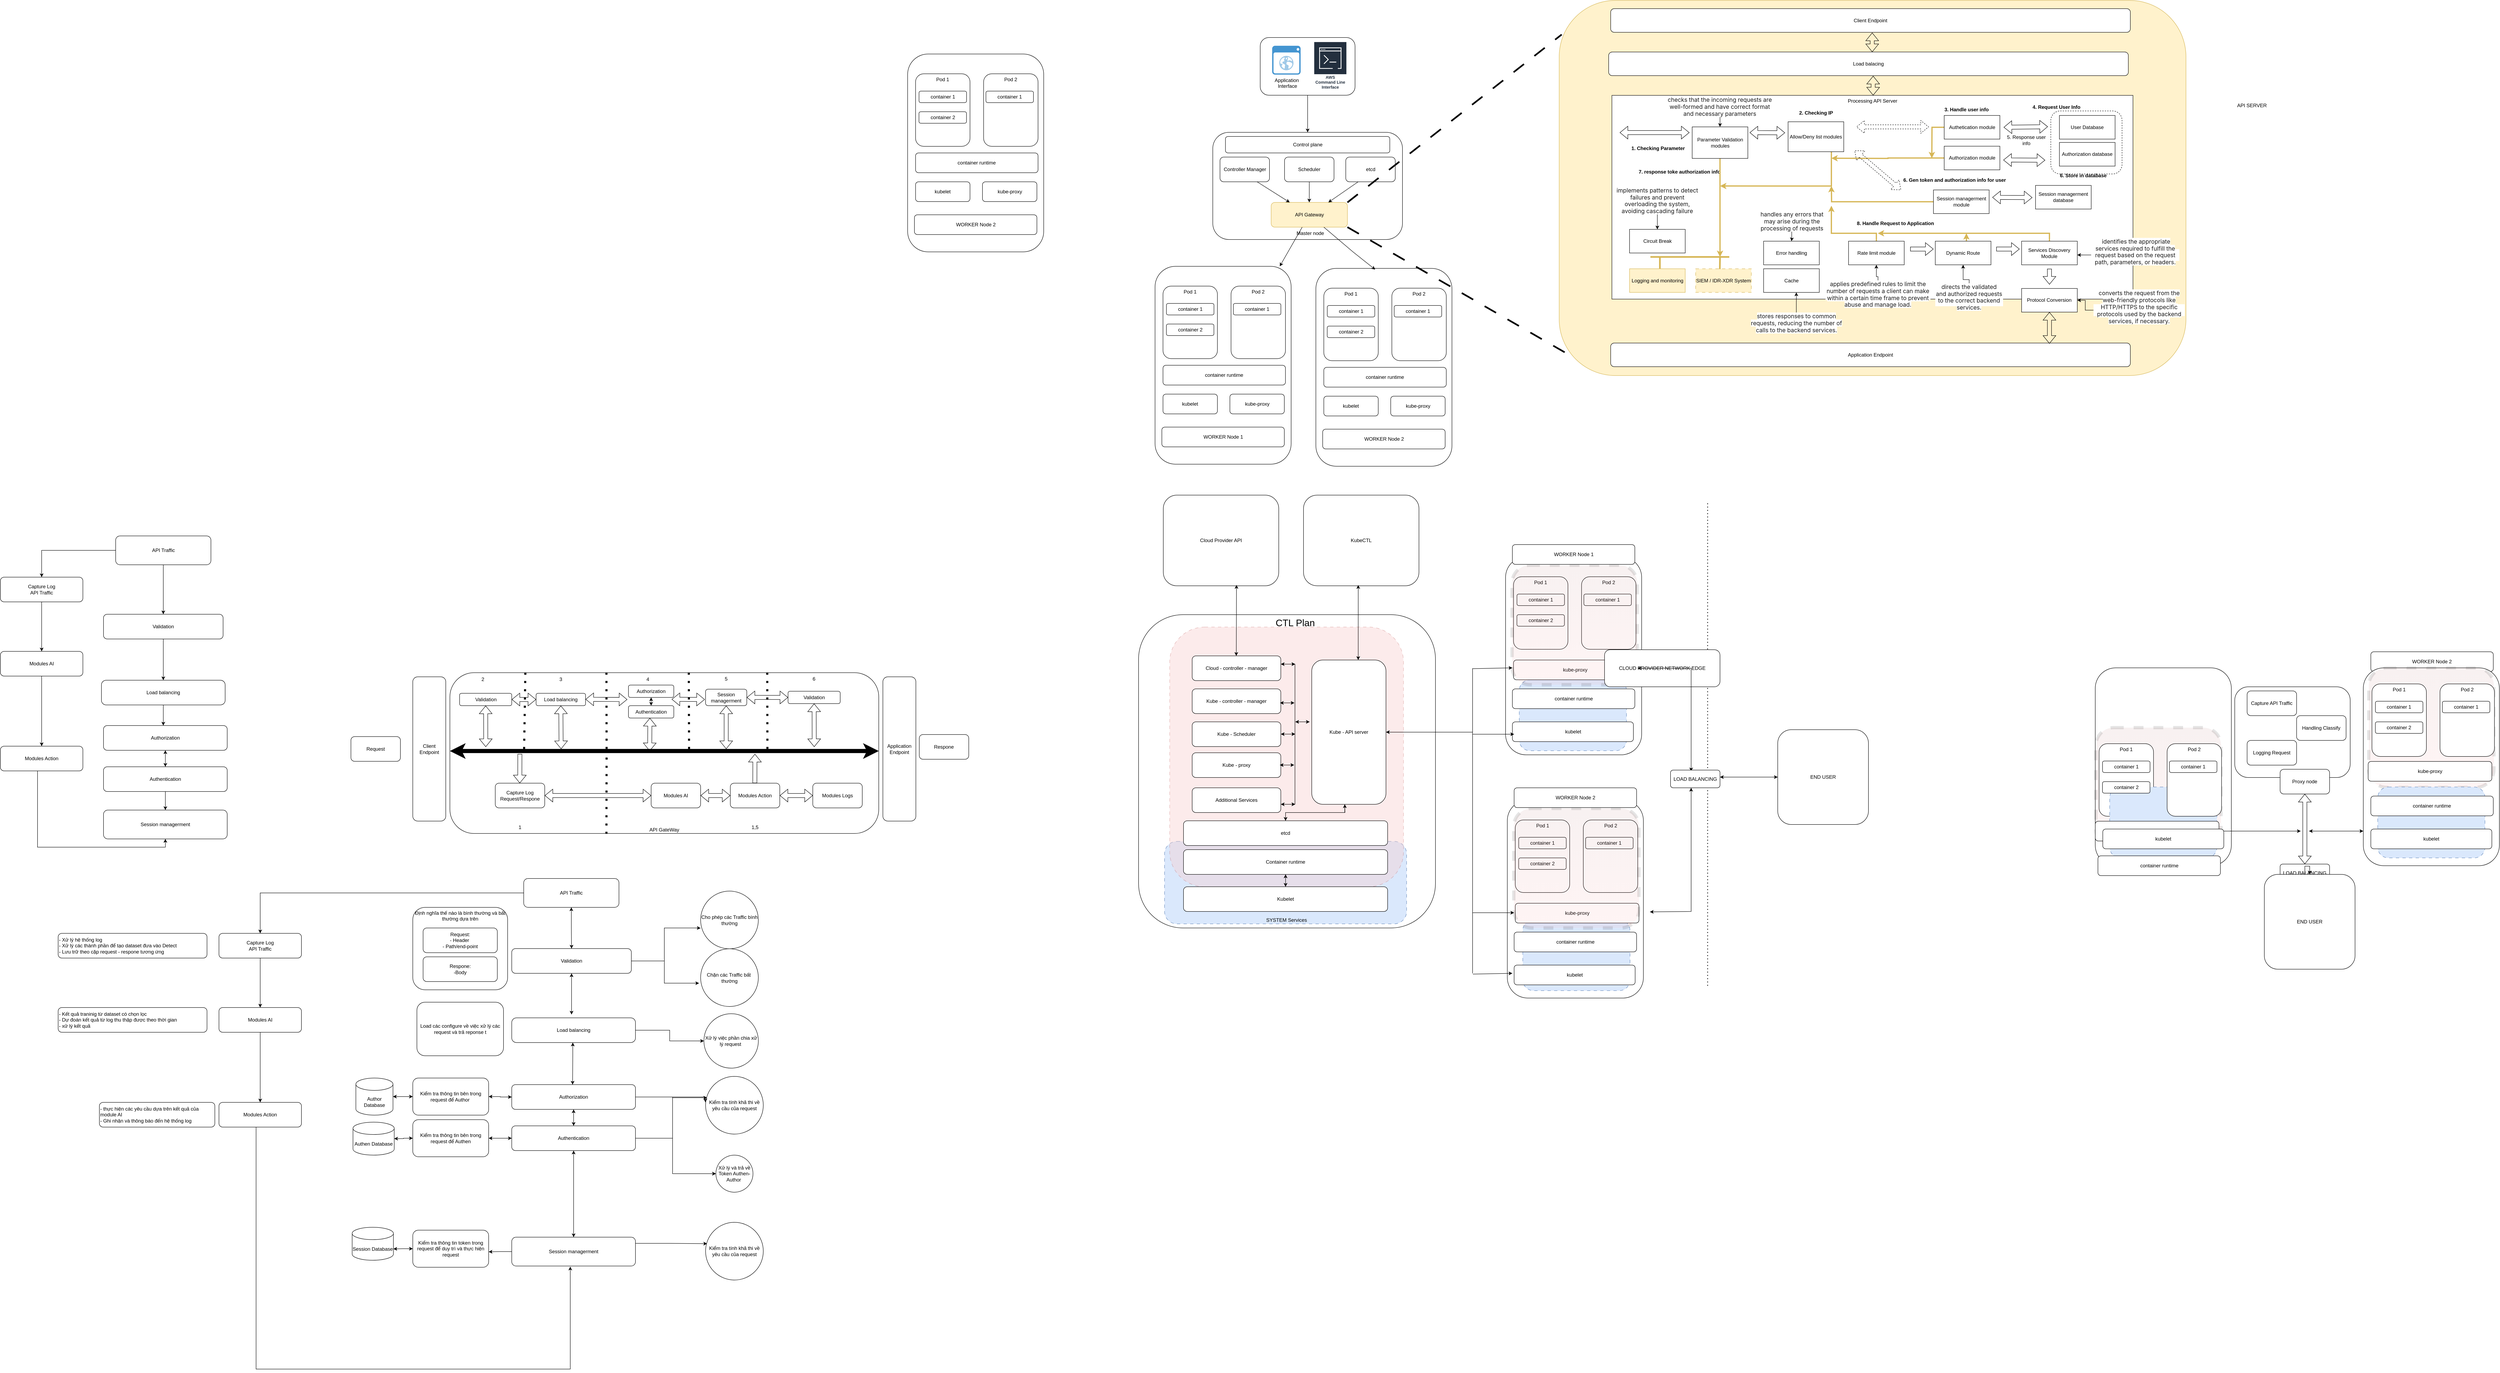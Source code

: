 <mxfile version="24.2.1" type="github">
  <diagram name="Page-1" id="UMn9NgwjwvaUy-2SpcIn">
    <mxGraphModel dx="6220" dy="2563" grid="1" gridSize="10" guides="1" tooltips="1" connect="1" arrows="1" fold="1" page="1" pageScale="1" pageWidth="827" pageHeight="1169" math="0" shadow="0">
      <root>
        <mxCell id="0" />
        <mxCell id="1" parent="0" />
        <mxCell id="y-TX2a_j0supAGSEBNOk-58" value="" style="rounded=1;whiteSpace=wrap;html=1;" parent="1" vertex="1">
          <mxGeometry x="2558.25" y="1535" width="280" height="220" as="geometry" />
        </mxCell>
        <mxCell id="pE7JUmBPL3v0cMtBO8co-5" value="" style="group" parent="1" vertex="1" connectable="0">
          <mxGeometry x="80" y="230" width="460" height="220" as="geometry" />
        </mxCell>
        <mxCell id="pE7JUmBPL3v0cMtBO8co-2" value="" style="rounded=1;whiteSpace=wrap;html=1;" parent="pE7JUmBPL3v0cMtBO8co-5" vertex="1">
          <mxGeometry y="-40" width="460" height="260" as="geometry" />
        </mxCell>
        <mxCell id="pE7JUmBPL3v0cMtBO8co-3" value="Master node" style="text;html=1;strokeColor=none;fillColor=none;align=center;verticalAlign=middle;whiteSpace=wrap;rounded=0;" parent="pE7JUmBPL3v0cMtBO8co-5" vertex="1">
          <mxGeometry x="174" y="190" width="125" height="30" as="geometry" />
        </mxCell>
        <mxCell id="pE7JUmBPL3v0cMtBO8co-8" value="Controller Manager" style="rounded=1;whiteSpace=wrap;html=1;" parent="pE7JUmBPL3v0cMtBO8co-5" vertex="1">
          <mxGeometry x="17.5" y="20" width="120" height="60" as="geometry" />
        </mxCell>
        <mxCell id="pE7JUmBPL3v0cMtBO8co-9" value="Scheduler" style="rounded=1;whiteSpace=wrap;html=1;" parent="pE7JUmBPL3v0cMtBO8co-5" vertex="1">
          <mxGeometry x="174" y="20" width="120" height="60" as="geometry" />
        </mxCell>
        <mxCell id="pE7JUmBPL3v0cMtBO8co-10" value="etcd" style="rounded=1;whiteSpace=wrap;html=1;" parent="pE7JUmBPL3v0cMtBO8co-5" vertex="1">
          <mxGeometry x="322.5" y="20" width="120" height="60" as="geometry" />
        </mxCell>
        <mxCell id="pE7JUmBPL3v0cMtBO8co-11" value="API Gateway" style="rounded=1;whiteSpace=wrap;html=1;fillColor=#fff2cc;strokeColor=#d6b656;" parent="pE7JUmBPL3v0cMtBO8co-5" vertex="1">
          <mxGeometry x="141.5" y="130" width="185" height="60" as="geometry" />
        </mxCell>
        <mxCell id="pE7JUmBPL3v0cMtBO8co-36" value="" style="endArrow=classic;html=1;rounded=0;exitX=0.75;exitY=1;exitDx=0;exitDy=0;" parent="pE7JUmBPL3v0cMtBO8co-5" source="pE7JUmBPL3v0cMtBO8co-8" target="pE7JUmBPL3v0cMtBO8co-11" edge="1">
          <mxGeometry width="50" height="50" relative="1" as="geometry">
            <mxPoint x="160" y="560" as="sourcePoint" />
            <mxPoint x="210" y="510" as="targetPoint" />
          </mxGeometry>
        </mxCell>
        <mxCell id="pE7JUmBPL3v0cMtBO8co-37" value="" style="endArrow=classic;html=1;rounded=0;exitX=0.5;exitY=1;exitDx=0;exitDy=0;" parent="pE7JUmBPL3v0cMtBO8co-5" source="pE7JUmBPL3v0cMtBO8co-9" target="pE7JUmBPL3v0cMtBO8co-11" edge="1">
          <mxGeometry width="50" height="50" relative="1" as="geometry">
            <mxPoint x="118" y="90" as="sourcePoint" />
            <mxPoint x="197" y="140" as="targetPoint" />
          </mxGeometry>
        </mxCell>
        <mxCell id="pE7JUmBPL3v0cMtBO8co-38" value="" style="endArrow=classic;html=1;rounded=0;exitX=0.25;exitY=1;exitDx=0;exitDy=0;entryX=0.75;entryY=0;entryDx=0;entryDy=0;" parent="pE7JUmBPL3v0cMtBO8co-5" source="pE7JUmBPL3v0cMtBO8co-10" target="pE7JUmBPL3v0cMtBO8co-11" edge="1">
          <mxGeometry width="50" height="50" relative="1" as="geometry">
            <mxPoint x="128" y="100" as="sourcePoint" />
            <mxPoint x="207" y="150" as="targetPoint" />
          </mxGeometry>
        </mxCell>
        <mxCell id="pE7JUmBPL3v0cMtBO8co-20" value="" style="group" parent="1" vertex="1" connectable="0">
          <mxGeometry x="-60" y="515" width="330" height="480" as="geometry" />
        </mxCell>
        <mxCell id="pE7JUmBPL3v0cMtBO8co-12" value="" style="rounded=1;whiteSpace=wrap;html=1;" parent="pE7JUmBPL3v0cMtBO8co-20" vertex="1">
          <mxGeometry width="330" height="480.0" as="geometry" />
        </mxCell>
        <mxCell id="pE7JUmBPL3v0cMtBO8co-13" value="Pod 1" style="rounded=1;whiteSpace=wrap;html=1;verticalAlign=top;" parent="pE7JUmBPL3v0cMtBO8co-20" vertex="1">
          <mxGeometry x="19.25" y="48" width="132" height="176.0" as="geometry" />
        </mxCell>
        <mxCell id="pE7JUmBPL3v0cMtBO8co-14" value="Pod 2" style="rounded=1;whiteSpace=wrap;html=1;verticalAlign=top;" parent="pE7JUmBPL3v0cMtBO8co-20" vertex="1">
          <mxGeometry x="184.25" y="48" width="132" height="176.0" as="geometry" />
        </mxCell>
        <mxCell id="pE7JUmBPL3v0cMtBO8co-15" value="container runtime" style="rounded=1;whiteSpace=wrap;html=1;" parent="pE7JUmBPL3v0cMtBO8co-20" vertex="1">
          <mxGeometry x="19.25" y="240.0" width="297" height="48" as="geometry" />
        </mxCell>
        <mxCell id="pE7JUmBPL3v0cMtBO8co-16" value="WORKER Node 1" style="rounded=1;whiteSpace=wrap;html=1;" parent="pE7JUmBPL3v0cMtBO8co-20" vertex="1">
          <mxGeometry x="16.5" y="390.0" width="297" height="48" as="geometry" />
        </mxCell>
        <mxCell id="pE7JUmBPL3v0cMtBO8co-17" value="kube-proxy" style="rounded=1;whiteSpace=wrap;html=1;" parent="pE7JUmBPL3v0cMtBO8co-20" vertex="1">
          <mxGeometry x="181.5" y="310" width="132" height="48" as="geometry" />
        </mxCell>
        <mxCell id="pE7JUmBPL3v0cMtBO8co-18" value="kubelet" style="rounded=1;whiteSpace=wrap;html=1;" parent="pE7JUmBPL3v0cMtBO8co-20" vertex="1">
          <mxGeometry x="19.25" y="310" width="132" height="48" as="geometry" />
        </mxCell>
        <mxCell id="pE7JUmBPL3v0cMtBO8co-19" value="container 1" style="rounded=1;whiteSpace=wrap;html=1;" parent="pE7JUmBPL3v0cMtBO8co-20" vertex="1">
          <mxGeometry x="27.62" y="90" width="115.25" height="28" as="geometry" />
        </mxCell>
        <mxCell id="pE7JUmBPL3v0cMtBO8co-21" value="container 2" style="rounded=1;whiteSpace=wrap;html=1;" parent="pE7JUmBPL3v0cMtBO8co-20" vertex="1">
          <mxGeometry x="27.5" y="140" width="115.25" height="28" as="geometry" />
        </mxCell>
        <mxCell id="pE7JUmBPL3v0cMtBO8co-22" value="container 1" style="rounded=1;whiteSpace=wrap;html=1;" parent="pE7JUmBPL3v0cMtBO8co-20" vertex="1">
          <mxGeometry x="189.88" y="90" width="115.25" height="28" as="geometry" />
        </mxCell>
        <mxCell id="pE7JUmBPL3v0cMtBO8co-23" value="" style="group" parent="1" vertex="1" connectable="0">
          <mxGeometry x="330" y="520" width="330" height="480" as="geometry" />
        </mxCell>
        <mxCell id="pE7JUmBPL3v0cMtBO8co-24" value="" style="rounded=1;whiteSpace=wrap;html=1;" parent="pE7JUmBPL3v0cMtBO8co-23" vertex="1">
          <mxGeometry width="330" height="480.0" as="geometry" />
        </mxCell>
        <mxCell id="pE7JUmBPL3v0cMtBO8co-25" value="Pod 1" style="rounded=1;whiteSpace=wrap;html=1;verticalAlign=top;" parent="pE7JUmBPL3v0cMtBO8co-23" vertex="1">
          <mxGeometry x="19.25" y="48" width="132" height="176.0" as="geometry" />
        </mxCell>
        <mxCell id="pE7JUmBPL3v0cMtBO8co-26" value="Pod 2" style="rounded=1;whiteSpace=wrap;html=1;verticalAlign=top;" parent="pE7JUmBPL3v0cMtBO8co-23" vertex="1">
          <mxGeometry x="184.25" y="48" width="132" height="176.0" as="geometry" />
        </mxCell>
        <mxCell id="pE7JUmBPL3v0cMtBO8co-27" value="container runtime" style="rounded=1;whiteSpace=wrap;html=1;" parent="pE7JUmBPL3v0cMtBO8co-23" vertex="1">
          <mxGeometry x="19.25" y="240.0" width="297" height="48" as="geometry" />
        </mxCell>
        <mxCell id="pE7JUmBPL3v0cMtBO8co-28" value="WORKER Node 2" style="rounded=1;whiteSpace=wrap;html=1;" parent="pE7JUmBPL3v0cMtBO8co-23" vertex="1">
          <mxGeometry x="16.5" y="390.0" width="297" height="48" as="geometry" />
        </mxCell>
        <mxCell id="pE7JUmBPL3v0cMtBO8co-29" value="kube-proxy" style="rounded=1;whiteSpace=wrap;html=1;" parent="pE7JUmBPL3v0cMtBO8co-23" vertex="1">
          <mxGeometry x="181.5" y="310" width="132" height="48" as="geometry" />
        </mxCell>
        <mxCell id="pE7JUmBPL3v0cMtBO8co-30" value="kubelet" style="rounded=1;whiteSpace=wrap;html=1;" parent="pE7JUmBPL3v0cMtBO8co-23" vertex="1">
          <mxGeometry x="19.25" y="310" width="132" height="48" as="geometry" />
        </mxCell>
        <mxCell id="pE7JUmBPL3v0cMtBO8co-31" value="container 1" style="rounded=1;whiteSpace=wrap;html=1;" parent="pE7JUmBPL3v0cMtBO8co-23" vertex="1">
          <mxGeometry x="27.62" y="90" width="115.25" height="28" as="geometry" />
        </mxCell>
        <mxCell id="pE7JUmBPL3v0cMtBO8co-32" value="container 2" style="rounded=1;whiteSpace=wrap;html=1;" parent="pE7JUmBPL3v0cMtBO8co-23" vertex="1">
          <mxGeometry x="27.5" y="140" width="115.25" height="28" as="geometry" />
        </mxCell>
        <mxCell id="pE7JUmBPL3v0cMtBO8co-33" value="container 1" style="rounded=1;whiteSpace=wrap;html=1;" parent="pE7JUmBPL3v0cMtBO8co-23" vertex="1">
          <mxGeometry x="189.88" y="90" width="115.25" height="28" as="geometry" />
        </mxCell>
        <mxCell id="pE7JUmBPL3v0cMtBO8co-35" value="Control plane" style="rounded=1;whiteSpace=wrap;html=1;" parent="1" vertex="1">
          <mxGeometry x="110.75" y="200" width="398.5" height="40" as="geometry" />
        </mxCell>
        <mxCell id="pE7JUmBPL3v0cMtBO8co-39" value="" style="endArrow=classic;html=1;rounded=0;entryX=0.436;entryY=0.006;entryDx=0;entryDy=0;entryPerimeter=0;" parent="1" source="pE7JUmBPL3v0cMtBO8co-11" target="pE7JUmBPL3v0cMtBO8co-24" edge="1">
          <mxGeometry width="50" height="50" relative="1" as="geometry">
            <mxPoint x="443" y="320" as="sourcePoint" />
            <mxPoint x="370" y="370" as="targetPoint" />
            <Array as="points">
              <mxPoint x="420" y="480" />
            </Array>
          </mxGeometry>
        </mxCell>
        <mxCell id="pE7JUmBPL3v0cMtBO8co-41" value="" style="endArrow=classic;html=1;rounded=0;" parent="1" source="pE7JUmBPL3v0cMtBO8co-11" target="pE7JUmBPL3v0cMtBO8co-12" edge="1">
          <mxGeometry width="50" height="50" relative="1" as="geometry">
            <mxPoint x="224" y="480" as="sourcePoint" />
            <mxPoint x="349" y="583" as="targetPoint" />
            <Array as="points" />
          </mxGeometry>
        </mxCell>
        <mxCell id="pE7JUmBPL3v0cMtBO8co-42" value="" style="group" parent="1" vertex="1" connectable="0">
          <mxGeometry x="195" y="-40" width="230" height="140" as="geometry" />
        </mxCell>
        <mxCell id="pE7JUmBPL3v0cMtBO8co-1" value="" style="rounded=1;whiteSpace=wrap;html=1;" parent="pE7JUmBPL3v0cMtBO8co-42" vertex="1">
          <mxGeometry width="230" height="140" as="geometry" />
        </mxCell>
        <mxCell id="pE7JUmBPL3v0cMtBO8co-6" value="Application&lt;br&gt;&amp;nbsp;Interface" style="shadow=0;dashed=0;html=1;strokeColor=none;fillColor=#4495D1;labelPosition=center;verticalLabelPosition=bottom;verticalAlign=top;align=center;outlineConnect=0;shape=mxgraph.veeam.2d.web_ui;" parent="pE7JUmBPL3v0cMtBO8co-42" vertex="1">
          <mxGeometry x="29" y="20" width="69" height="70" as="geometry" />
        </mxCell>
        <mxCell id="pE7JUmBPL3v0cMtBO8co-7" value="AWS&#xa;Command Line Interface" style="sketch=0;outlineConnect=0;fontColor=#232F3E;gradientColor=none;strokeColor=#ffffff;fillColor=#232F3E;dashed=0;verticalLabelPosition=middle;verticalAlign=bottom;align=center;html=1;whiteSpace=wrap;fontSize=10;fontStyle=1;spacing=3;shape=mxgraph.aws4.productIcon;prIcon=mxgraph.aws4.command_line_interface;" parent="pE7JUmBPL3v0cMtBO8co-42" vertex="1">
          <mxGeometry x="130" y="10" width="80" height="120" as="geometry" />
        </mxCell>
        <mxCell id="pE7JUmBPL3v0cMtBO8co-43" style="edgeStyle=orthogonalEdgeStyle;rounded=0;orthogonalLoop=1;jettySize=auto;html=1;entryX=0.5;entryY=0;entryDx=0;entryDy=0;" parent="1" source="pE7JUmBPL3v0cMtBO8co-1" target="pE7JUmBPL3v0cMtBO8co-2" edge="1">
          <mxGeometry relative="1" as="geometry" />
        </mxCell>
        <mxCell id="pE7JUmBPL3v0cMtBO8co-45" value="" style="endArrow=none;html=1;rounded=0;entryX=0.004;entryY=0.091;entryDx=0;entryDy=0;entryPerimeter=0;exitX=1;exitY=0;exitDx=0;exitDy=0;dashed=1;dashPattern=8 8;strokeWidth=4;" parent="1" source="pE7JUmBPL3v0cMtBO8co-11" target="pE7JUmBPL3v0cMtBO8co-44" edge="1">
          <mxGeometry width="50" height="50" relative="1" as="geometry">
            <mxPoint x="880" y="860" as="sourcePoint" />
            <mxPoint x="930" y="810" as="targetPoint" />
          </mxGeometry>
        </mxCell>
        <mxCell id="pE7JUmBPL3v0cMtBO8co-46" value="" style="endArrow=none;html=1;rounded=0;entryX=0.014;entryY=0.943;entryDx=0;entryDy=0;entryPerimeter=0;exitX=1;exitY=1;exitDx=0;exitDy=0;dashed=1;dashPattern=8 8;strokeWidth=4;" parent="1" source="pE7JUmBPL3v0cMtBO8co-11" target="pE7JUmBPL3v0cMtBO8co-44" edge="1">
          <mxGeometry width="50" height="50" relative="1" as="geometry">
            <mxPoint x="417" y="370" as="sourcePoint" />
            <mxPoint x="721.92" y="673.6" as="targetPoint" />
          </mxGeometry>
        </mxCell>
        <mxCell id="pE7JUmBPL3v0cMtBO8co-47" value="API SERVER" style="text;html=1;strokeColor=none;fillColor=none;align=center;verticalAlign=middle;whiteSpace=wrap;rounded=0;" parent="1" vertex="1">
          <mxGeometry x="2500" y="110" width="200" height="30" as="geometry" />
        </mxCell>
        <mxCell id="pE7JUmBPL3v0cMtBO8co-44" value="" style="rounded=1;whiteSpace=wrap;html=1;fillColor=#fff2cc;strokeColor=#d6b656;" parent="1" vertex="1">
          <mxGeometry x="920" y="-130" width="1520" height="910" as="geometry" />
        </mxCell>
        <mxCell id="pE7JUmBPL3v0cMtBO8co-49" value="" style="group" parent="1" vertex="1" connectable="0">
          <mxGeometry x="1040" y="-110" width="1710" height="868.5" as="geometry" />
        </mxCell>
        <mxCell id="pE7JUmBPL3v0cMtBO8co-50" value="" style="group" parent="pE7JUmBPL3v0cMtBO8co-49" vertex="1" connectable="0">
          <mxGeometry width="1710.0" height="868.5" as="geometry" />
        </mxCell>
        <mxCell id="pE7JUmBPL3v0cMtBO8co-51" value="Processing API Server" style="rounded=0;whiteSpace=wrap;html=1;movable=1;resizable=1;rotatable=1;deletable=1;editable=1;locked=0;connectable=1;verticalAlign=top;" parent="pE7JUmBPL3v0cMtBO8co-50" vertex="1">
          <mxGeometry x="7.876" y="210.314" width="1263.568" height="494.237" as="geometry" />
        </mxCell>
        <mxCell id="pE7JUmBPL3v0cMtBO8co-52" value="6. Gen token and authorization info for user" style="text;html=1;strokeColor=none;fillColor=none;align=center;verticalAlign=middle;whiteSpace=wrap;rounded=0;fontStyle=1" parent="pE7JUmBPL3v0cMtBO8co-50" vertex="1">
          <mxGeometry x="707.115" y="401.508" width="264.415" height="28.679" as="geometry" />
        </mxCell>
        <mxCell id="pE7JUmBPL3v0cMtBO8co-53" style="edgeStyle=orthogonalEdgeStyle;rounded=0;orthogonalLoop=1;jettySize=auto;html=1;fillColor=#fff2cc;strokeColor=#d6b656;strokeWidth=3;" parent="pE7JUmBPL3v0cMtBO8co-50" source="pE7JUmBPL3v0cMtBO8co-54" edge="1">
          <mxGeometry relative="1" as="geometry">
            <mxPoint x="783.649" y="362.791" as="targetPoint" />
          </mxGeometry>
        </mxCell>
        <mxCell id="pE7JUmBPL3v0cMtBO8co-54" value="Authetication module" style="rounded=0;whiteSpace=wrap;html=1;" parent="pE7JUmBPL3v0cMtBO8co-50" vertex="1">
          <mxGeometry x="813.691" y="259.068" width="135.021" height="57.358" as="geometry" />
        </mxCell>
        <mxCell id="pE7JUmBPL3v0cMtBO8co-55" value="User Database" style="rounded=0;whiteSpace=wrap;html=1;" parent="pE7JUmBPL3v0cMtBO8co-50" vertex="1">
          <mxGeometry x="1093.071" y="259.068" width="135.021" height="57.358" as="geometry" />
        </mxCell>
        <mxCell id="pE7JUmBPL3v0cMtBO8co-56" style="edgeStyle=orthogonalEdgeStyle;rounded=0;orthogonalLoop=1;jettySize=auto;html=1;fillColor=#fff2cc;strokeColor=#d6b656;strokeWidth=3;" parent="pE7JUmBPL3v0cMtBO8co-50" source="pE7JUmBPL3v0cMtBO8co-57" edge="1">
          <mxGeometry relative="1" as="geometry">
            <mxPoint x="540.083" y="362.791" as="targetPoint" />
          </mxGeometry>
        </mxCell>
        <mxCell id="pE7JUmBPL3v0cMtBO8co-57" value="Authorization module" style="rounded=0;whiteSpace=wrap;html=1;" parent="pE7JUmBPL3v0cMtBO8co-50" vertex="1">
          <mxGeometry x="813.691" y="333.634" width="135.021" height="57.358" as="geometry" />
        </mxCell>
        <mxCell id="pE7JUmBPL3v0cMtBO8co-58" value="3. Handle user info" style="text;html=1;strokeColor=none;fillColor=none;align=center;verticalAlign=middle;whiteSpace=wrap;rounded=0;fontStyle=1" parent="pE7JUmBPL3v0cMtBO8co-50" vertex="1">
          <mxGeometry x="792.065" y="230.389" width="151.898" height="28.679" as="geometry" />
        </mxCell>
        <mxCell id="pE7JUmBPL3v0cMtBO8co-59" value="" style="shape=flexArrow;endArrow=classic;html=1;rounded=0;startArrow=block;" parent="pE7JUmBPL3v0cMtBO8co-50" edge="1">
          <mxGeometry width="50" height="50" relative="1" as="geometry">
            <mxPoint x="1058.416" y="367.571" as="sourcePoint" />
            <mxPoint x="957.15" y="367.093" as="targetPoint" />
          </mxGeometry>
        </mxCell>
        <mxCell id="pE7JUmBPL3v0cMtBO8co-60" value="6. Store in database" style="text;html=1;strokeColor=none;fillColor=none;align=center;verticalAlign=middle;whiteSpace=wrap;rounded=0;fontStyle=1" parent="pE7JUmBPL3v0cMtBO8co-50" vertex="1">
          <mxGeometry x="1074.54" y="390.992" width="151.898" height="28.679" as="geometry" />
        </mxCell>
        <mxCell id="pE7JUmBPL3v0cMtBO8co-61" value="5. Response user info" style="text;html=1;strokeColor=none;fillColor=none;align=center;verticalAlign=middle;whiteSpace=wrap;rounded=0;" parent="pE7JUmBPL3v0cMtBO8co-50" vertex="1">
          <mxGeometry x="954.056" y="304.955" width="118.143" height="28.679" as="geometry" />
        </mxCell>
        <mxCell id="pE7JUmBPL3v0cMtBO8co-62" value="7. response toke authorization info&amp;nbsp;&amp;nbsp;" style="text;html=1;strokeColor=none;fillColor=none;align=center;verticalAlign=middle;whiteSpace=wrap;rounded=0;fontStyle=1" parent="pE7JUmBPL3v0cMtBO8co-50" vertex="1">
          <mxGeometry x="4.894" y="381.911" width="341.265" height="28.679" as="geometry" />
        </mxCell>
        <mxCell id="pE7JUmBPL3v0cMtBO8co-63" value="" style="shape=flexArrow;endArrow=classic;html=1;rounded=0;startArrow=block;" parent="pE7JUmBPL3v0cMtBO8co-50" edge="1">
          <mxGeometry width="50" height="50" relative="1" as="geometry">
            <mxPoint x="27.004" y="300.653" as="sourcePoint" />
            <mxPoint x="195.78" y="300.653" as="targetPoint" />
          </mxGeometry>
        </mxCell>
        <mxCell id="pE7JUmBPL3v0cMtBO8co-64" style="edgeStyle=orthogonalEdgeStyle;rounded=0;orthogonalLoop=1;jettySize=auto;html=1;fillColor=#fff2cc;strokeColor=#d6b656;strokeWidth=3;" parent="pE7JUmBPL3v0cMtBO8co-50" source="pE7JUmBPL3v0cMtBO8co-65" edge="1">
          <mxGeometry relative="1" as="geometry">
            <mxPoint x="540.083" y="430.187" as="targetPoint" />
          </mxGeometry>
        </mxCell>
        <mxCell id="pE7JUmBPL3v0cMtBO8co-65" value="Session managerment module" style="rounded=0;whiteSpace=wrap;html=1;" parent="pE7JUmBPL3v0cMtBO8co-50" vertex="1">
          <mxGeometry x="787.621" y="439.747" width="135.021" height="57.358" as="geometry" />
        </mxCell>
        <mxCell id="pE7JUmBPL3v0cMtBO8co-66" value="Session managerment database" style="rounded=0;whiteSpace=wrap;html=1;" parent="pE7JUmBPL3v0cMtBO8co-50" vertex="1">
          <mxGeometry x="1035.159" y="428.753" width="135.021" height="57.358" as="geometry" />
        </mxCell>
        <mxCell id="pE7JUmBPL3v0cMtBO8co-67" value="" style="shape=flexArrow;endArrow=classic;html=1;rounded=0;startArrow=block;" parent="pE7JUmBPL3v0cMtBO8co-50" edge="1">
          <mxGeometry width="50" height="50" relative="1" as="geometry">
            <mxPoint x="958.05" y="287.747" as="sourcePoint" />
            <mxPoint x="1064.942" y="286.313" as="targetPoint" />
          </mxGeometry>
        </mxCell>
        <mxCell id="pE7JUmBPL3v0cMtBO8co-68" value="" style="shape=flexArrow;endArrow=classic;html=1;rounded=0;startArrow=block;" parent="pE7JUmBPL3v0cMtBO8co-50" edge="1">
          <mxGeometry width="50" height="50" relative="1" as="geometry">
            <mxPoint x="930.517" y="457.738" as="sourcePoint" />
            <mxPoint x="1027.282" y="458.216" as="targetPoint" />
          </mxGeometry>
        </mxCell>
        <mxCell id="pE7JUmBPL3v0cMtBO8co-69" value="Authorization database" style="rounded=0;whiteSpace=wrap;html=1;" parent="pE7JUmBPL3v0cMtBO8co-50" vertex="1">
          <mxGeometry x="1093.071" y="324.552" width="135.021" height="57.358" as="geometry" />
        </mxCell>
        <mxCell id="pE7JUmBPL3v0cMtBO8co-70" style="edgeStyle=orthogonalEdgeStyle;rounded=0;orthogonalLoop=1;jettySize=auto;html=1;fillColor=#fff2cc;strokeColor=#d6b656;strokeWidth=3;" parent="pE7JUmBPL3v0cMtBO8co-50" source="pE7JUmBPL3v0cMtBO8co-71" edge="1">
          <mxGeometry relative="1" as="geometry">
            <mxPoint x="270.041" y="602.262" as="targetPoint" />
          </mxGeometry>
        </mxCell>
        <mxCell id="pE7JUmBPL3v0cMtBO8co-71" value="Parameter Validation modules" style="rounded=0;whiteSpace=wrap;html=1;" parent="pE7JUmBPL3v0cMtBO8co-50" vertex="1">
          <mxGeometry x="202.531" y="286.791" width="135.021" height="76.478" as="geometry" />
        </mxCell>
        <mxCell id="pE7JUmBPL3v0cMtBO8co-72" style="edgeStyle=orthogonalEdgeStyle;rounded=0;orthogonalLoop=1;jettySize=auto;html=1;fillColor=#fff2cc;strokeColor=#d6b656;strokeWidth=3;" parent="pE7JUmBPL3v0cMtBO8co-50" source="pE7JUmBPL3v0cMtBO8co-73" edge="1">
          <mxGeometry relative="1" as="geometry">
            <mxPoint x="270.041" y="430.187" as="targetPoint" />
            <Array as="points">
              <mxPoint x="540.083" y="430.187" />
            </Array>
          </mxGeometry>
        </mxCell>
        <mxCell id="pE7JUmBPL3v0cMtBO8co-73" value="Allow/Deny list modules" style="rounded=0;whiteSpace=wrap;html=1;" parent="pE7JUmBPL3v0cMtBO8co-50" vertex="1">
          <mxGeometry x="435.104" y="274.364" width="135.021" height="72.654" as="geometry" />
        </mxCell>
        <mxCell id="pE7JUmBPL3v0cMtBO8co-74" value="" style="shape=flexArrow;endArrow=classic;html=1;rounded=0;startArrow=block;" parent="pE7JUmBPL3v0cMtBO8co-50" edge="1">
          <mxGeometry width="50" height="50" relative="1" as="geometry">
            <mxPoint x="342.052" y="300.653" as="sourcePoint" />
            <mxPoint x="427.565" y="301.131" as="targetPoint" />
          </mxGeometry>
        </mxCell>
        <mxCell id="pE7JUmBPL3v0cMtBO8co-75" value="" style="rounded=1;whiteSpace=wrap;html=1;fillColor=none;dashed=1;" parent="pE7JUmBPL3v0cMtBO8co-50" vertex="1">
          <mxGeometry x="1072.199" y="248.075" width="172.77" height="152.955" as="geometry" />
        </mxCell>
        <mxCell id="pE7JUmBPL3v0cMtBO8co-76" style="edgeStyle=orthogonalEdgeStyle;rounded=0;orthogonalLoop=1;jettySize=auto;html=1;fillColor=#fff2cc;strokeColor=#d6b656;strokeWidth=3;" parent="pE7JUmBPL3v0cMtBO8co-50" source="pE7JUmBPL3v0cMtBO8co-77" edge="1">
          <mxGeometry relative="1" as="geometry">
            <mxPoint x="540.083" y="477.986" as="targetPoint" />
            <Array as="points">
              <mxPoint x="649.224" y="544.904" />
            </Array>
          </mxGeometry>
        </mxCell>
        <mxCell id="pE7JUmBPL3v0cMtBO8co-77" value="Rate limit module" style="rounded=0;whiteSpace=wrap;html=1;" parent="pE7JUmBPL3v0cMtBO8co-50" vertex="1">
          <mxGeometry x="581.714" y="564.023" width="135.021" height="57.358" as="geometry" />
        </mxCell>
        <mxCell id="pE7JUmBPL3v0cMtBO8co-78" style="edgeStyle=orthogonalEdgeStyle;rounded=0;orthogonalLoop=1;jettySize=auto;html=1;fillColor=#fff2cc;strokeColor=#d6b656;strokeWidth=3;" parent="pE7JUmBPL3v0cMtBO8co-50" source="pE7JUmBPL3v0cMtBO8co-79" edge="1">
          <mxGeometry relative="1" as="geometry">
            <mxPoint x="867.508" y="544.904" as="targetPoint" />
            <Array as="points">
              <mxPoint x="867.508" y="554.463" />
              <mxPoint x="867.508" y="554.463" />
            </Array>
          </mxGeometry>
        </mxCell>
        <mxCell id="pE7JUmBPL3v0cMtBO8co-79" value="Dynamic Route" style="rounded=0;whiteSpace=wrap;html=1;" parent="pE7JUmBPL3v0cMtBO8co-50" vertex="1">
          <mxGeometry x="792.065" y="564.023" width="135.021" height="57.358" as="geometry" />
        </mxCell>
        <mxCell id="pE7JUmBPL3v0cMtBO8co-80" value="Protocol Conversion" style="rounded=0;whiteSpace=wrap;html=1;" parent="pE7JUmBPL3v0cMtBO8co-50" vertex="1">
          <mxGeometry x="1001.403" y="678.74" width="135.021" height="57.358" as="geometry" />
        </mxCell>
        <mxCell id="pE7JUmBPL3v0cMtBO8co-81" style="edgeStyle=orthogonalEdgeStyle;rounded=0;orthogonalLoop=1;jettySize=auto;html=1;fillColor=#fff2cc;strokeColor=#d6b656;strokeWidth=3;" parent="pE7JUmBPL3v0cMtBO8co-50" source="pE7JUmBPL3v0cMtBO8co-82" edge="1">
          <mxGeometry relative="1" as="geometry">
            <mxPoint x="652.6" y="544.904" as="targetPoint" />
            <Array as="points">
              <mxPoint x="1068.914" y="544.904" />
            </Array>
          </mxGeometry>
        </mxCell>
        <mxCell id="pE7JUmBPL3v0cMtBO8co-82" value="Services Discovery Module" style="rounded=0;whiteSpace=wrap;html=1;" parent="pE7JUmBPL3v0cMtBO8co-50" vertex="1">
          <mxGeometry x="1001.403" y="564.023" width="135.021" height="57.358" as="geometry" />
        </mxCell>
        <mxCell id="pE7JUmBPL3v0cMtBO8co-83" value="2. Checking IP" style="text;html=1;strokeColor=none;fillColor=none;align=center;verticalAlign=middle;whiteSpace=wrap;rounded=0;fontStyle=1" parent="pE7JUmBPL3v0cMtBO8co-50" vertex="1">
          <mxGeometry x="426.665" y="238.993" width="151.898" height="28.679" as="geometry" />
        </mxCell>
        <mxCell id="pE7JUmBPL3v0cMtBO8co-84" value="1. Checking Parameter" style="text;html=1;strokeColor=none;fillColor=none;align=center;verticalAlign=middle;whiteSpace=wrap;rounded=0;fontStyle=1" parent="pE7JUmBPL3v0cMtBO8co-50" vertex="1">
          <mxGeometry x="43.882" y="324.552" width="151.898" height="28.679" as="geometry" />
        </mxCell>
        <mxCell id="pE7JUmBPL3v0cMtBO8co-85" value="4. Request User Info" style="text;html=1;strokeColor=none;fillColor=none;align=center;verticalAlign=middle;whiteSpace=wrap;rounded=0;fontStyle=1" parent="pE7JUmBPL3v0cMtBO8co-50" vertex="1">
          <mxGeometry x="993.921" y="224.653" width="183.741" height="28.679" as="geometry" />
        </mxCell>
        <mxCell id="pE7JUmBPL3v0cMtBO8co-86" value="" style="shape=flexArrow;endArrow=classic;html=1;rounded=0;" parent="pE7JUmBPL3v0cMtBO8co-50" edge="1">
          <mxGeometry width="50" height="50" relative="1" as="geometry">
            <mxPoint x="731.362" y="583.143" as="sourcePoint" />
            <mxPoint x="787.621" y="583.143" as="targetPoint" />
          </mxGeometry>
        </mxCell>
        <mxCell id="pE7JUmBPL3v0cMtBO8co-87" value="" style="shape=flexArrow;endArrow=classic;html=1;rounded=0;" parent="pE7JUmBPL3v0cMtBO8co-50" edge="1">
          <mxGeometry width="50" height="50" relative="1" as="geometry">
            <mxPoint x="940.081" y="583.143" as="sourcePoint" />
            <mxPoint x="996.34" y="583.143" as="targetPoint" />
          </mxGeometry>
        </mxCell>
        <mxCell id="pE7JUmBPL3v0cMtBO8co-88" value="" style="shape=flexArrow;endArrow=classic;html=1;rounded=0;" parent="pE7JUmBPL3v0cMtBO8co-50" edge="1">
          <mxGeometry width="50" height="50" relative="1" as="geometry">
            <mxPoint x="1068.914" y="630.941" as="sourcePoint" />
            <mxPoint x="1068.914" y="669.18" as="targetPoint" />
          </mxGeometry>
        </mxCell>
        <mxCell id="pE7JUmBPL3v0cMtBO8co-89" value="Circuit Break" style="rounded=0;whiteSpace=wrap;html=1;" parent="pE7JUmBPL3v0cMtBO8co-50" vertex="1">
          <mxGeometry x="50.633" y="535.344" width="135.021" height="57.358" as="geometry" />
        </mxCell>
        <mxCell id="pE7JUmBPL3v0cMtBO8co-90" value="SIEM / IDR-XDR System" style="rounded=0;whiteSpace=wrap;html=1;dashed=1;dashPattern=8 8;fillColor=#fff2cc;strokeColor=#d6b656;" parent="pE7JUmBPL3v0cMtBO8co-50" vertex="1">
          <mxGeometry x="210.97" y="630.941" width="135.021" height="57.358" as="geometry" />
        </mxCell>
        <mxCell id="pE7JUmBPL3v0cMtBO8co-91" value="Cache" style="rounded=0;whiteSpace=wrap;html=1;" parent="pE7JUmBPL3v0cMtBO8co-50" vertex="1">
          <mxGeometry x="375.751" y="630.941" width="135.021" height="57.358" as="geometry" />
        </mxCell>
        <mxCell id="pE7JUmBPL3v0cMtBO8co-92" value="Logging and monitoring" style="rounded=0;whiteSpace=wrap;html=1;fillColor=#fff2cc;strokeColor=#d6b656;" parent="pE7JUmBPL3v0cMtBO8co-50" vertex="1">
          <mxGeometry x="50.633" y="630.941" width="135.021" height="57.358" as="geometry" />
        </mxCell>
        <mxCell id="pE7JUmBPL3v0cMtBO8co-93" value="Error handling" style="rounded=0;whiteSpace=wrap;html=1;" parent="pE7JUmBPL3v0cMtBO8co-50" vertex="1">
          <mxGeometry x="375.751" y="564.023" width="135.021" height="57.358" as="geometry" />
        </mxCell>
        <mxCell id="pE7JUmBPL3v0cMtBO8co-94" style="edgeStyle=orthogonalEdgeStyle;rounded=0;orthogonalLoop=1;jettySize=auto;html=1;" parent="pE7JUmBPL3v0cMtBO8co-50" source="pE7JUmBPL3v0cMtBO8co-95" target="pE7JUmBPL3v0cMtBO8co-77" edge="1">
          <mxGeometry relative="1" as="geometry" />
        </mxCell>
        <mxCell id="pE7JUmBPL3v0cMtBO8co-95" value="&lt;span style=&quot;color: rgba(0, 0, 0, 0.9); font-family: -apple-system, system-ui, BlinkMacSystemFont, &amp;quot;Segoe UI&amp;quot;, Roboto, &amp;quot;Helvetica Neue&amp;quot;, &amp;quot;Fira Sans&amp;quot;, Ubuntu, Oxygen, &amp;quot;Oxygen Sans&amp;quot;, Cantarell, &amp;quot;Droid Sans&amp;quot;, &amp;quot;Apple Color Emoji&amp;quot;, &amp;quot;Segoe UI Emoji&amp;quot;, &amp;quot;Segoe UI Emoji&amp;quot;, &amp;quot;Segoe UI Symbol&amp;quot;, &amp;quot;Lucida Grande&amp;quot;, Helvetica, Arial, sans-serif; font-size: 14px; font-style: normal; font-variant-ligatures: normal; font-variant-caps: normal; font-weight: 400; letter-spacing: normal; orphans: 2; text-align: start; text-indent: 0px; text-transform: none; widows: 2; word-spacing: 0px; -webkit-text-stroke-width: 0px; background-color: rgb(255, 255, 255); text-decoration-thickness: initial; text-decoration-style: initial; text-decoration-color: initial; float: none; display: inline !important;&quot;&gt;applies predefined rules to limit the number of requests a client can make within a certain time frame to prevent abuse and manage load.&lt;/span&gt;" style="text;html=1;strokeColor=none;fillColor=default;align=center;verticalAlign=middle;whiteSpace=wrap;rounded=0;" parent="pE7JUmBPL3v0cMtBO8co-50" vertex="1">
          <mxGeometry x="526.018" y="678.74" width="254.345" height="28.679" as="geometry" />
        </mxCell>
        <mxCell id="pE7JUmBPL3v0cMtBO8co-96" value="" style="edgeStyle=orthogonalEdgeStyle;rounded=0;orthogonalLoop=1;jettySize=auto;html=1;" parent="pE7JUmBPL3v0cMtBO8co-50" source="pE7JUmBPL3v0cMtBO8co-97" target="pE7JUmBPL3v0cMtBO8co-79" edge="1">
          <mxGeometry relative="1" as="geometry" />
        </mxCell>
        <mxCell id="pE7JUmBPL3v0cMtBO8co-97" value="&#xa;&lt;span style=&quot;color: rgba(0, 0, 0, 0.9); font-family: -apple-system, system-ui, BlinkMacSystemFont, &amp;quot;Segoe UI&amp;quot;, Roboto, &amp;quot;Helvetica Neue&amp;quot;, &amp;quot;Fira Sans&amp;quot;, Ubuntu, Oxygen, &amp;quot;Oxygen Sans&amp;quot;, Cantarell, &amp;quot;Droid Sans&amp;quot;, &amp;quot;Apple Color Emoji&amp;quot;, &amp;quot;Segoe UI Emoji&amp;quot;, &amp;quot;Segoe UI Emoji&amp;quot;, &amp;quot;Segoe UI Symbol&amp;quot;, &amp;quot;Lucida Grande&amp;quot;, Helvetica, Arial, sans-serif; font-size: 14px; font-style: normal; font-variant-ligatures: normal; font-variant-caps: normal; font-weight: 400; letter-spacing: normal; orphans: 2; text-align: start; text-indent: 0px; text-transform: none; widows: 2; word-spacing: 0px; -webkit-text-stroke-width: 0px; background-color: rgb(255, 255, 255); text-decoration-thickness: initial; text-decoration-style: initial; text-decoration-color: initial; float: none; display: inline !important;&quot;&gt;directs the validated and authorized requests to the correct backend services.&lt;/span&gt;&lt;span style=&quot;box-sizing: inherit; margin: var(--artdeco-reset-base-margin-zero); padding: var(--artdeco-reset-base-padding-zero); border: var(--artdeco-reset-base-border-zero); font-size: 14px; vertical-align: var(--artdeco-reset-base-vertical-align-baseline); background-color: rgb(255, 255, 255); outline: var(--artdeco-reset-base-outline-zero); color: rgba(0, 0, 0, 0.9); font-family: -apple-system, system-ui, BlinkMacSystemFont, &amp;quot;Segoe UI&amp;quot;, Roboto, &amp;quot;Helvetica Neue&amp;quot;, &amp;quot;Fira Sans&amp;quot;, Ubuntu, Oxygen, &amp;quot;Oxygen Sans&amp;quot;, Cantarell, &amp;quot;Droid Sans&amp;quot;, &amp;quot;Apple Color Emoji&amp;quot;, &amp;quot;Segoe UI Emoji&amp;quot;, &amp;quot;Segoe UI Emoji&amp;quot;, &amp;quot;Segoe UI Symbol&amp;quot;, &amp;quot;Lucida Grande&amp;quot;, Helvetica, Arial, sans-serif; font-style: normal; font-variant-ligatures: normal; font-variant-caps: normal; font-weight: 400; letter-spacing: normal; orphans: 2; text-align: start; text-indent: 0px; text-transform: none; widows: 2; word-spacing: 0px; -webkit-text-stroke-width: 0px; text-decoration-thickness: initial; text-decoration-style: initial; text-decoration-color: initial; line-height: inherit !important;&quot; class=&quot;white-space-pre&quot;&gt; &lt;/span&gt;&#xa;&#xa;" style="text;html=1;strokeColor=none;fillColor=default;align=center;verticalAlign=middle;whiteSpace=wrap;rounded=0;" parent="pE7JUmBPL3v0cMtBO8co-50" vertex="1">
          <mxGeometry x="792.065" y="693.079" width="164.331" height="28.679" as="geometry" />
        </mxCell>
        <mxCell id="pE7JUmBPL3v0cMtBO8co-98" style="edgeStyle=orthogonalEdgeStyle;rounded=0;orthogonalLoop=1;jettySize=auto;html=1;" parent="pE7JUmBPL3v0cMtBO8co-50" source="pE7JUmBPL3v0cMtBO8co-121" edge="1">
          <mxGeometry relative="1" as="geometry">
            <mxPoint x="1136.424" y="597.482" as="targetPoint" />
          </mxGeometry>
        </mxCell>
        <mxCell id="pE7JUmBPL3v0cMtBO8co-99" style="edgeStyle=orthogonalEdgeStyle;rounded=0;orthogonalLoop=1;jettySize=auto;html=1;" parent="pE7JUmBPL3v0cMtBO8co-50" source="pE7JUmBPL3v0cMtBO8co-100" target="pE7JUmBPL3v0cMtBO8co-89" edge="1">
          <mxGeometry relative="1" as="geometry" />
        </mxCell>
        <mxCell id="pE7JUmBPL3v0cMtBO8co-100" value="&#xa;&lt;span style=&quot;color: rgba(0, 0, 0, 0.9); font-family: -apple-system, system-ui, BlinkMacSystemFont, &amp;quot;Segoe UI&amp;quot;, Roboto, &amp;quot;Helvetica Neue&amp;quot;, &amp;quot;Fira Sans&amp;quot;, Ubuntu, Oxygen, &amp;quot;Oxygen Sans&amp;quot;, Cantarell, &amp;quot;Droid Sans&amp;quot;, &amp;quot;Apple Color Emoji&amp;quot;, &amp;quot;Segoe UI Emoji&amp;quot;, &amp;quot;Segoe UI Emoji&amp;quot;, &amp;quot;Segoe UI Symbol&amp;quot;, &amp;quot;Lucida Grande&amp;quot;, Helvetica, Arial, sans-serif; font-size: 14px; font-style: normal; font-variant-ligatures: normal; font-variant-caps: normal; font-weight: 400; letter-spacing: normal; orphans: 2; text-align: start; text-indent: 0px; text-transform: none; widows: 2; word-spacing: 0px; -webkit-text-stroke-width: 0px; background-color: rgb(255, 255, 255); text-decoration-thickness: initial; text-decoration-style: initial; text-decoration-color: initial; float: none; display: inline !important;&quot;&gt;implements patterns to detect failures and prevent overloading the system, avoiding cascading failure&lt;/span&gt;&#xa;&#xa;" style="text;html=1;strokeColor=none;fillColor=default;align=center;verticalAlign=middle;whiteSpace=wrap;rounded=0;" parent="pE7JUmBPL3v0cMtBO8co-50" vertex="1">
          <mxGeometry x="14.008" y="458.866" width="208.157" height="28.679" as="geometry" />
        </mxCell>
        <mxCell id="pE7JUmBPL3v0cMtBO8co-101" style="edgeStyle=orthogonalEdgeStyle;rounded=0;orthogonalLoop=1;jettySize=auto;html=1;" parent="pE7JUmBPL3v0cMtBO8co-50" source="pE7JUmBPL3v0cMtBO8co-102" edge="1">
          <mxGeometry relative="1" as="geometry">
            <mxPoint x="455.132" y="688.299" as="targetPoint" />
          </mxGeometry>
        </mxCell>
        <mxCell id="pE7JUmBPL3v0cMtBO8co-102" value="&#xa;&lt;span style=&quot;color: rgba(0, 0, 0, 0.9); font-family: -apple-system, system-ui, BlinkMacSystemFont, &amp;quot;Segoe UI&amp;quot;, Roboto, &amp;quot;Helvetica Neue&amp;quot;, &amp;quot;Fira Sans&amp;quot;, Ubuntu, Oxygen, &amp;quot;Oxygen Sans&amp;quot;, Cantarell, &amp;quot;Droid Sans&amp;quot;, &amp;quot;Apple Color Emoji&amp;quot;, &amp;quot;Segoe UI Emoji&amp;quot;, &amp;quot;Segoe UI Emoji&amp;quot;, &amp;quot;Segoe UI Symbol&amp;quot;, &amp;quot;Lucida Grande&amp;quot;, Helvetica, Arial, sans-serif; font-size: 14px; font-style: normal; font-variant-ligatures: normal; font-variant-caps: normal; font-weight: 400; letter-spacing: normal; orphans: 2; text-align: start; text-indent: 0px; text-transform: none; widows: 2; word-spacing: 0px; -webkit-text-stroke-width: 0px; background-color: rgb(255, 255, 255); text-decoration-thickness: initial; text-decoration-style: initial; text-decoration-color: initial; float: none; display: inline !important;&quot;&gt;stores responses to common requests, reducing the number of calls to the backend services.&lt;/span&gt;&#xa;&#xa;" style="text;html=1;strokeColor=none;fillColor=none;align=center;verticalAlign=middle;whiteSpace=wrap;rounded=0;" parent="pE7JUmBPL3v0cMtBO8co-50" vertex="1">
          <mxGeometry x="333.614" y="755.217" width="243.037" height="28.679" as="geometry" />
        </mxCell>
        <mxCell id="pE7JUmBPL3v0cMtBO8co-103" value="" style="edgeStyle=orthogonalEdgeStyle;rounded=0;orthogonalLoop=1;jettySize=auto;html=1;" parent="pE7JUmBPL3v0cMtBO8co-50" source="pE7JUmBPL3v0cMtBO8co-104" target="pE7JUmBPL3v0cMtBO8co-93" edge="1">
          <mxGeometry relative="1" as="geometry" />
        </mxCell>
        <mxCell id="pE7JUmBPL3v0cMtBO8co-104" value="&#xa;&lt;span style=&quot;color: rgba(0, 0, 0, 0.9); font-family: -apple-system, system-ui, BlinkMacSystemFont, &amp;quot;Segoe UI&amp;quot;, Roboto, &amp;quot;Helvetica Neue&amp;quot;, &amp;quot;Fira Sans&amp;quot;, Ubuntu, Oxygen, &amp;quot;Oxygen Sans&amp;quot;, Cantarell, &amp;quot;Droid Sans&amp;quot;, &amp;quot;Apple Color Emoji&amp;quot;, &amp;quot;Segoe UI Emoji&amp;quot;, &amp;quot;Segoe UI Emoji&amp;quot;, &amp;quot;Segoe UI Symbol&amp;quot;, &amp;quot;Lucida Grande&amp;quot;, Helvetica, Arial, sans-serif; font-size: 14px; font-style: normal; font-variant-ligatures: normal; font-variant-caps: normal; font-weight: 400; letter-spacing: normal; orphans: 2; text-align: start; text-indent: 0px; text-transform: none; widows: 2; word-spacing: 0px; -webkit-text-stroke-width: 0px; background-color: rgb(255, 255, 255); text-decoration-thickness: initial; text-decoration-style: initial; text-decoration-color: initial; float: none; display: inline !important;&quot;&gt;handles any errors that may arise during the processing of requests&lt;/span&gt;&#xa;&#xa;" style="text;html=1;strokeColor=none;fillColor=default;align=center;verticalAlign=middle;whiteSpace=wrap;rounded=0;" parent="pE7JUmBPL3v0cMtBO8co-50" vertex="1">
          <mxGeometry x="355.554" y="506.665" width="176.708" height="32.503" as="geometry" />
        </mxCell>
        <mxCell id="pE7JUmBPL3v0cMtBO8co-105" value="" style="edgeStyle=orthogonalEdgeStyle;rounded=0;orthogonalLoop=1;jettySize=auto;html=1;" parent="pE7JUmBPL3v0cMtBO8co-50" source="pE7JUmBPL3v0cMtBO8co-106" target="pE7JUmBPL3v0cMtBO8co-71" edge="1">
          <mxGeometry relative="1" as="geometry" />
        </mxCell>
        <mxCell id="pE7JUmBPL3v0cMtBO8co-106" value="&#xa;&lt;span style=&quot;color: rgba(0, 0, 0, 0.9); font-family: -apple-system, system-ui, BlinkMacSystemFont, &amp;quot;Segoe UI&amp;quot;, Roboto, &amp;quot;Helvetica Neue&amp;quot;, &amp;quot;Fira Sans&amp;quot;, Ubuntu, Oxygen, &amp;quot;Oxygen Sans&amp;quot;, Cantarell, &amp;quot;Droid Sans&amp;quot;, &amp;quot;Apple Color Emoji&amp;quot;, &amp;quot;Segoe UI Emoji&amp;quot;, &amp;quot;Segoe UI Emoji&amp;quot;, &amp;quot;Segoe UI Symbol&amp;quot;, &amp;quot;Lucida Grande&amp;quot;, Helvetica, Arial, sans-serif; font-size: 14px; font-style: normal; font-variant-ligatures: normal; font-variant-caps: normal; font-weight: 400; letter-spacing: normal; orphans: 2; text-align: start; text-indent: 0px; text-transform: none; widows: 2; word-spacing: 0px; -webkit-text-stroke-width: 0px; background-color: rgb(255, 255, 255); text-decoration-thickness: initial; text-decoration-style: initial; text-decoration-color: initial; float: none; display: inline !important;&quot;&gt;checks that the incoming requests are well-formed and have correct format and necessary parameters&lt;/span&gt;&#xa;&#xa;" style="text;html=1;strokeColor=none;fillColor=default;align=center;verticalAlign=middle;whiteSpace=wrap;rounded=0;" parent="pE7JUmBPL3v0cMtBO8co-50" vertex="1">
          <mxGeometry x="138.396" y="230.389" width="263.29" height="28.679" as="geometry" />
        </mxCell>
        <mxCell id="pE7JUmBPL3v0cMtBO8co-107" value="" style="endArrow=none;html=1;rounded=0;fillColor=#fff2cc;strokeColor=#d6b656;strokeWidth=4;" parent="pE7JUmBPL3v0cMtBO8co-50" edge="1">
          <mxGeometry width="50" height="50" relative="1" as="geometry">
            <mxPoint x="292.545" y="602.262" as="sourcePoint" />
            <mxPoint x="101.266" y="602.262" as="targetPoint" />
          </mxGeometry>
        </mxCell>
        <mxCell id="pE7JUmBPL3v0cMtBO8co-108" value="" style="endArrow=none;html=1;rounded=0;entryX=0.434;entryY=0.014;entryDx=0;entryDy=0;entryPerimeter=0;fillColor=#fff2cc;strokeColor=#d6b656;strokeWidth=4;" parent="pE7JUmBPL3v0cMtBO8co-50" target="pE7JUmBPL3v0cMtBO8co-90" edge="1">
          <mxGeometry width="50" height="50" relative="1" as="geometry">
            <mxPoint x="270.041" y="602.262" as="sourcePoint" />
            <mxPoint x="348.803" y="573.583" as="targetPoint" />
          </mxGeometry>
        </mxCell>
        <mxCell id="pE7JUmBPL3v0cMtBO8co-109" value="" style="endArrow=none;html=1;rounded=0;entryX=0.434;entryY=0.014;entryDx=0;entryDy=0;entryPerimeter=0;fillColor=#fff2cc;strokeColor=#d6b656;strokeWidth=4;" parent="pE7JUmBPL3v0cMtBO8co-50" edge="1">
          <mxGeometry width="50" height="50" relative="1" as="geometry">
            <mxPoint x="124.242" y="601.459" as="sourcePoint" />
            <mxPoint x="124.242" y="631.094" as="targetPoint" />
          </mxGeometry>
        </mxCell>
        <mxCell id="pE7JUmBPL3v0cMtBO8co-110" value="Load balacing" style="rounded=1;whiteSpace=wrap;html=1;" parent="pE7JUmBPL3v0cMtBO8co-50" vertex="1">
          <mxGeometry y="105.157" width="1260.193" height="57.358" as="geometry" />
        </mxCell>
        <mxCell id="pE7JUmBPL3v0cMtBO8co-111" value="" style="shape=flexArrow;endArrow=classic;html=1;rounded=0;startArrow=block;dashed=1;" parent="pE7JUmBPL3v0cMtBO8co-50" edge="1">
          <mxGeometry width="50" height="50" relative="1" as="geometry">
            <mxPoint x="600.786" y="286.791" as="sourcePoint" />
            <mxPoint x="776.369" y="286.791" as="targetPoint" />
          </mxGeometry>
        </mxCell>
        <mxCell id="pE7JUmBPL3v0cMtBO8co-112" value="" style="shape=flexArrow;endArrow=classic;html=1;rounded=0;startArrow=block;dashed=1;" parent="pE7JUmBPL3v0cMtBO8co-50" edge="1">
          <mxGeometry width="50" height="50" relative="1" as="geometry">
            <mxPoint x="596.341" y="344.15" as="sourcePoint" />
            <mxPoint x="708.859" y="439.747" as="targetPoint" />
          </mxGeometry>
        </mxCell>
        <mxCell id="pE7JUmBPL3v0cMtBO8co-113" value="" style="shape=flexArrow;endArrow=classic;startArrow=classic;html=1;rounded=0;entryX=0.509;entryY=1.013;entryDx=0;entryDy=0;entryPerimeter=0;" parent="pE7JUmBPL3v0cMtBO8co-50" target="pE7JUmBPL3v0cMtBO8co-110" edge="1">
          <mxGeometry width="100" height="100" relative="1" as="geometry">
            <mxPoint x="641.348" y="210.314" as="sourcePoint" />
            <mxPoint x="855.131" y="430.187" as="targetPoint" />
          </mxGeometry>
        </mxCell>
        <mxCell id="pE7JUmBPL3v0cMtBO8co-114" value="Client Endpoint" style="rounded=1;whiteSpace=wrap;html=1;" parent="pE7JUmBPL3v0cMtBO8co-50" vertex="1">
          <mxGeometry x="4.894" width="1260.193" height="57.358" as="geometry" />
        </mxCell>
        <mxCell id="pE7JUmBPL3v0cMtBO8co-115" value="" style="shape=flexArrow;endArrow=classic;startArrow=classic;html=1;rounded=0;entryX=0.509;entryY=1.013;entryDx=0;entryDy=0;entryPerimeter=0;" parent="pE7JUmBPL3v0cMtBO8co-50" edge="1">
          <mxGeometry width="100" height="100" relative="1" as="geometry">
            <mxPoint x="639.098" y="105.157" as="sourcePoint" />
            <mxPoint x="639.098" y="58.314" as="targetPoint" />
          </mxGeometry>
        </mxCell>
        <mxCell id="pE7JUmBPL3v0cMtBO8co-116" value="Application Endpoint" style="rounded=1;whiteSpace=wrap;html=1;" parent="pE7JUmBPL3v0cMtBO8co-50" vertex="1">
          <mxGeometry x="4.894" y="811.142" width="1260.193" height="57.358" as="geometry" />
        </mxCell>
        <mxCell id="pE7JUmBPL3v0cMtBO8co-117" value="" style="shape=flexArrow;endArrow=classic;startArrow=classic;html=1;rounded=0;entryX=0.5;entryY=1;entryDx=0;entryDy=0;" parent="pE7JUmBPL3v0cMtBO8co-50" target="pE7JUmBPL3v0cMtBO8co-80" edge="1">
          <mxGeometry width="100" height="100" relative="1" as="geometry">
            <mxPoint x="1068.914" y="812.576" as="sourcePoint" />
            <mxPoint x="1072.199" y="774.337" as="targetPoint" />
          </mxGeometry>
        </mxCell>
        <mxCell id="pE7JUmBPL3v0cMtBO8co-118" value="8. Handle Request to Application" style="text;html=1;strokeColor=none;fillColor=none;align=center;verticalAlign=middle;whiteSpace=wrap;rounded=0;fontStyle=1" parent="pE7JUmBPL3v0cMtBO8co-50" vertex="1">
          <mxGeometry x="525.118" y="506.665" width="341.265" height="28.679" as="geometry" />
        </mxCell>
        <mxCell id="pE7JUmBPL3v0cMtBO8co-119" style="edgeStyle=orthogonalEdgeStyle;rounded=0;orthogonalLoop=1;jettySize=auto;html=1;exitX=0.5;exitY=1;exitDx=0;exitDy=0;" parent="pE7JUmBPL3v0cMtBO8co-49" source="pE7JUmBPL3v0cMtBO8co-122" target="pE7JUmBPL3v0cMtBO8co-122" edge="1">
          <mxGeometry relative="1" as="geometry" />
        </mxCell>
        <mxCell id="pE7JUmBPL3v0cMtBO8co-120" value="" style="edgeStyle=orthogonalEdgeStyle;rounded=0;orthogonalLoop=1;jettySize=auto;html=1;" parent="pE7JUmBPL3v0cMtBO8co-49" source="pE7JUmBPL3v0cMtBO8co-122" target="pE7JUmBPL3v0cMtBO8co-80" edge="1">
          <mxGeometry relative="1" as="geometry" />
        </mxCell>
        <mxCell id="pE7JUmBPL3v0cMtBO8co-121" value="&#xa;&lt;span style=&quot;color: rgba(0, 0, 0, 0.9); font-family: -apple-system, system-ui, BlinkMacSystemFont, &amp;quot;Segoe UI&amp;quot;, Roboto, &amp;quot;Helvetica Neue&amp;quot;, &amp;quot;Fira Sans&amp;quot;, Ubuntu, Oxygen, &amp;quot;Oxygen Sans&amp;quot;, Cantarell, &amp;quot;Droid Sans&amp;quot;, &amp;quot;Apple Color Emoji&amp;quot;, &amp;quot;Segoe UI Emoji&amp;quot;, &amp;quot;Segoe UI Emoji&amp;quot;, &amp;quot;Segoe UI Symbol&amp;quot;, &amp;quot;Lucida Grande&amp;quot;, Helvetica, Arial, sans-serif; font-size: 14px; font-style: normal; font-variant-ligatures: normal; font-variant-caps: normal; font-weight: 400; letter-spacing: normal; orphans: 2; text-align: start; text-indent: 0px; text-transform: none; widows: 2; word-spacing: 0px; -webkit-text-stroke-width: 0px; background-color: rgb(255, 255, 255); text-decoration-thickness: initial; text-decoration-style: initial; text-decoration-color: initial; float: none; display: inline !important;&quot;&gt;&lt;span&gt;&amp;nbsp;&lt;/span&gt;identifies the appropriate services required to fulfill the request based on the request path, parameters, or headers.&lt;/span&gt;&#xa;&#xa;" style="text;html=1;strokeColor=none;fillColor=default;align=center;verticalAlign=middle;whiteSpace=wrap;rounded=0;" parent="pE7JUmBPL3v0cMtBO8co-49" vertex="1">
          <mxGeometry x="1170.179" y="583.143" width="213.783" height="28.679" as="geometry" />
        </mxCell>
        <mxCell id="pE7JUmBPL3v0cMtBO8co-122" value="&#xa;&lt;span style=&quot;color: rgba(0, 0, 0, 0.9); font-family: -apple-system, system-ui, BlinkMacSystemFont, &amp;quot;Segoe UI&amp;quot;, Roboto, &amp;quot;Helvetica Neue&amp;quot;, &amp;quot;Fira Sans&amp;quot;, Ubuntu, Oxygen, &amp;quot;Oxygen Sans&amp;quot;, Cantarell, &amp;quot;Droid Sans&amp;quot;, &amp;quot;Apple Color Emoji&amp;quot;, &amp;quot;Segoe UI Emoji&amp;quot;, &amp;quot;Segoe UI Emoji&amp;quot;, &amp;quot;Segoe UI Symbol&amp;quot;, &amp;quot;Lucida Grande&amp;quot;, Helvetica, Arial, sans-serif; font-size: 14px; font-style: normal; font-variant-ligatures: normal; font-variant-caps: normal; font-weight: 400; letter-spacing: normal; orphans: 2; text-align: start; text-indent: 0px; text-transform: none; widows: 2; word-spacing: 0px; -webkit-text-stroke-width: 0px; background-color: rgb(255, 255, 255); text-decoration-thickness: initial; text-decoration-style: initial; text-decoration-color: initial; float: none; display: inline !important;&quot;&gt;converts the request from the web-friendly protocols like HTTP/HTTPS to the specific protocols used by the backend services, if necessary.&lt;/span&gt;&#xa;&#xa;" style="text;html=1;strokeColor=none;fillColor=default;align=center;verticalAlign=middle;whiteSpace=wrap;rounded=0;" parent="pE7JUmBPL3v0cMtBO8co-49" vertex="1">
          <mxGeometry x="1175.805" y="716.979" width="221.096" height="28.679" as="geometry" />
        </mxCell>
        <mxCell id="LSLcMXfksozJM03Gyprl-1" value="Cloud Provider API" style="rounded=1;whiteSpace=wrap;html=1;" parent="1" vertex="1">
          <mxGeometry x="-40" y="1070" width="280" height="220" as="geometry" />
        </mxCell>
        <mxCell id="LSLcMXfksozJM03Gyprl-2" value="KubeCTL" style="rounded=1;whiteSpace=wrap;html=1;" parent="1" vertex="1">
          <mxGeometry x="300" y="1070" width="280" height="220" as="geometry" />
        </mxCell>
        <mxCell id="LSLcMXfksozJM03Gyprl-3" value="" style="rounded=1;whiteSpace=wrap;html=1;" parent="1" vertex="1">
          <mxGeometry x="-100" y="1360" width="720" height="760" as="geometry" />
        </mxCell>
        <mxCell id="LSLcMXfksozJM03Gyprl-4" value="" style="rounded=1;whiteSpace=wrap;html=1;dashed=1;dashPattern=8 8;fillColor=#dae8fc;strokeColor=#6c8ebf;" parent="1" vertex="1">
          <mxGeometry x="-37" y="1910" width="587" height="200" as="geometry" />
        </mxCell>
        <mxCell id="LSLcMXfksozJM03Gyprl-5" value="" style="rounded=1;whiteSpace=wrap;html=1;dashed=1;dashPattern=8 8;fillColor=#f8cecc;strokeColor=#b85450;opacity=40;" parent="1" vertex="1">
          <mxGeometry x="-24.5" y="1390" width="567" height="630" as="geometry" />
        </mxCell>
        <mxCell id="LSLcMXfksozJM03Gyprl-6" value="Cloud - controller - manager" style="rounded=1;whiteSpace=wrap;html=1;" parent="1" vertex="1">
          <mxGeometry x="30" y="1460" width="215" height="60" as="geometry" />
        </mxCell>
        <mxCell id="LSLcMXfksozJM03Gyprl-7" value="Kube - controller - manager" style="rounded=1;whiteSpace=wrap;html=1;" parent="1" vertex="1">
          <mxGeometry x="30" y="1540" width="215" height="60" as="geometry" />
        </mxCell>
        <mxCell id="LSLcMXfksozJM03Gyprl-8" value="Kube - Scheduler" style="rounded=1;whiteSpace=wrap;html=1;" parent="1" vertex="1">
          <mxGeometry x="30" y="1620" width="215" height="60" as="geometry" />
        </mxCell>
        <mxCell id="LSLcMXfksozJM03Gyprl-9" value="Kube - proxy" style="rounded=1;whiteSpace=wrap;html=1;" parent="1" vertex="1">
          <mxGeometry x="30" y="1695" width="215" height="60" as="geometry" />
        </mxCell>
        <mxCell id="LSLcMXfksozJM03Gyprl-10" value="Additional Services" style="rounded=1;whiteSpace=wrap;html=1;" parent="1" vertex="1">
          <mxGeometry x="30" y="1780" width="215" height="60" as="geometry" />
        </mxCell>
        <mxCell id="LSLcMXfksozJM03Gyprl-11" value="etcd" style="rounded=1;whiteSpace=wrap;html=1;" parent="1" vertex="1">
          <mxGeometry x="9" y="1860" width="495" height="60" as="geometry" />
        </mxCell>
        <mxCell id="LSLcMXfksozJM03Gyprl-12" value="Container runtime" style="rounded=1;whiteSpace=wrap;html=1;" parent="1" vertex="1">
          <mxGeometry x="9" y="1930" width="495" height="60" as="geometry" />
        </mxCell>
        <mxCell id="LSLcMXfksozJM03Gyprl-72" style="edgeStyle=orthogonalEdgeStyle;rounded=0;orthogonalLoop=1;jettySize=auto;html=1;" parent="1" source="LSLcMXfksozJM03Gyprl-13" edge="1">
          <mxGeometry relative="1" as="geometry">
            <mxPoint x="256.5" y="1990" as="targetPoint" />
          </mxGeometry>
        </mxCell>
        <mxCell id="LSLcMXfksozJM03Gyprl-13" value="Kubelet" style="rounded=1;whiteSpace=wrap;html=1;" parent="1" vertex="1">
          <mxGeometry x="9" y="2020" width="495" height="60" as="geometry" />
        </mxCell>
        <mxCell id="LSLcMXfksozJM03Gyprl-70" style="edgeStyle=orthogonalEdgeStyle;rounded=0;orthogonalLoop=1;jettySize=auto;html=1;entryX=0.5;entryY=0;entryDx=0;entryDy=0;" parent="1" source="LSLcMXfksozJM03Gyprl-14" target="LSLcMXfksozJM03Gyprl-11" edge="1">
          <mxGeometry relative="1" as="geometry">
            <Array as="points">
              <mxPoint x="400" y="1840" />
              <mxPoint x="257" y="1840" />
            </Array>
          </mxGeometry>
        </mxCell>
        <mxCell id="LSLcMXfksozJM03Gyprl-14" value="Kube - API server" style="rounded=1;whiteSpace=wrap;html=1;" parent="1" vertex="1">
          <mxGeometry x="320" y="1470" width="180" height="350" as="geometry" />
        </mxCell>
        <mxCell id="LSLcMXfksozJM03Gyprl-15" value="&lt;font style=&quot;font-size: 23px;&quot;&gt;CTL Plan&lt;/font&gt;" style="text;html=1;align=center;verticalAlign=middle;whiteSpace=wrap;rounded=0;" parent="1" vertex="1">
          <mxGeometry x="180" y="1360" width="200" height="40" as="geometry" />
        </mxCell>
        <mxCell id="LSLcMXfksozJM03Gyprl-16" value="SYSTEM Services" style="text;html=1;align=center;verticalAlign=middle;whiteSpace=wrap;rounded=0;" parent="1" vertex="1">
          <mxGeometry x="158" y="2081" width="202" height="39" as="geometry" />
        </mxCell>
        <mxCell id="LSLcMXfksozJM03Gyprl-17" value="" style="group" parent="1" vertex="1" connectable="0">
          <mxGeometry x="790" y="1220" width="330" height="480" as="geometry" />
        </mxCell>
        <mxCell id="LSLcMXfksozJM03Gyprl-18" value="" style="rounded=1;whiteSpace=wrap;html=1;" parent="LSLcMXfksozJM03Gyprl-17" vertex="1">
          <mxGeometry width="330" height="480.0" as="geometry" />
        </mxCell>
        <mxCell id="LSLcMXfksozJM03Gyprl-19" value="Pod 1" style="rounded=1;whiteSpace=wrap;html=1;verticalAlign=top;" parent="LSLcMXfksozJM03Gyprl-17" vertex="1">
          <mxGeometry x="19.25" y="48" width="132" height="176.0" as="geometry" />
        </mxCell>
        <mxCell id="LSLcMXfksozJM03Gyprl-20" value="Pod 2" style="rounded=1;whiteSpace=wrap;html=1;verticalAlign=top;" parent="LSLcMXfksozJM03Gyprl-17" vertex="1">
          <mxGeometry x="184.25" y="48" width="132" height="176.0" as="geometry" />
        </mxCell>
        <mxCell id="LSLcMXfksozJM03Gyprl-97" value="" style="rounded=1;whiteSpace=wrap;html=1;dashed=1;dashPattern=8 8;fillColor=#dae8fc;strokeColor=#6c8ebf;" parent="LSLcMXfksozJM03Gyprl-17" vertex="1">
          <mxGeometry x="33.25" y="298" width="260" height="172" as="geometry" />
        </mxCell>
        <mxCell id="LSLcMXfksozJM03Gyprl-21" value="container runtime" style="rounded=1;whiteSpace=wrap;html=1;" parent="LSLcMXfksozJM03Gyprl-17" vertex="1">
          <mxGeometry x="16.5" y="320.0" width="297" height="48" as="geometry" />
        </mxCell>
        <mxCell id="LSLcMXfksozJM03Gyprl-23" value="kube-proxy" style="rounded=1;whiteSpace=wrap;html=1;" parent="LSLcMXfksozJM03Gyprl-17" vertex="1">
          <mxGeometry x="19.25" y="250" width="300" height="48" as="geometry" />
        </mxCell>
        <mxCell id="LSLcMXfksozJM03Gyprl-24" value="kubelet" style="rounded=1;whiteSpace=wrap;html=1;" parent="LSLcMXfksozJM03Gyprl-17" vertex="1">
          <mxGeometry x="16.5" y="400" width="293.5" height="48" as="geometry" />
        </mxCell>
        <mxCell id="LSLcMXfksozJM03Gyprl-25" value="container 1" style="rounded=1;whiteSpace=wrap;html=1;" parent="LSLcMXfksozJM03Gyprl-17" vertex="1">
          <mxGeometry x="27.62" y="90" width="115.25" height="28" as="geometry" />
        </mxCell>
        <mxCell id="LSLcMXfksozJM03Gyprl-26" value="container 2" style="rounded=1;whiteSpace=wrap;html=1;" parent="LSLcMXfksozJM03Gyprl-17" vertex="1">
          <mxGeometry x="27.5" y="140" width="115.25" height="28" as="geometry" />
        </mxCell>
        <mxCell id="LSLcMXfksozJM03Gyprl-27" value="container 1" style="rounded=1;whiteSpace=wrap;html=1;" parent="LSLcMXfksozJM03Gyprl-17" vertex="1">
          <mxGeometry x="189.88" y="90" width="115.25" height="28" as="geometry" />
        </mxCell>
        <mxCell id="LSLcMXfksozJM03Gyprl-29" value="" style="rounded=1;whiteSpace=wrap;html=1;fillColor=#FF9999;strokeColor=#000000;dashed=1;gradientColor=#b77676;gradientDirection=north;opacity=10;strokeWidth=8;" parent="LSLcMXfksozJM03Gyprl-17" vertex="1">
          <mxGeometry x="15.75" y="20" width="303.5" height="290" as="geometry" />
        </mxCell>
        <mxCell id="LSLcMXfksozJM03Gyprl-22" value="WORKER Node 1" style="rounded=1;whiteSpace=wrap;html=1;" parent="1" vertex="1">
          <mxGeometry x="806.5" y="1190" width="297" height="48" as="geometry" />
        </mxCell>
        <mxCell id="LSLcMXfksozJM03Gyprl-43" value="" style="group" parent="1" vertex="1" connectable="0">
          <mxGeometry x="794.25" y="1810" width="330" height="480" as="geometry" />
        </mxCell>
        <mxCell id="LSLcMXfksozJM03Gyprl-44" value="" style="rounded=1;whiteSpace=wrap;html=1;" parent="LSLcMXfksozJM03Gyprl-43" vertex="1">
          <mxGeometry width="330" height="480.0" as="geometry" />
        </mxCell>
        <mxCell id="LSLcMXfksozJM03Gyprl-45" value="Pod 1" style="rounded=1;whiteSpace=wrap;html=1;verticalAlign=top;" parent="LSLcMXfksozJM03Gyprl-43" vertex="1">
          <mxGeometry x="19.25" y="48" width="132" height="176.0" as="geometry" />
        </mxCell>
        <mxCell id="LSLcMXfksozJM03Gyprl-46" value="Pod 2" style="rounded=1;whiteSpace=wrap;html=1;verticalAlign=top;" parent="LSLcMXfksozJM03Gyprl-43" vertex="1">
          <mxGeometry x="184.25" y="48" width="132" height="176.0" as="geometry" />
        </mxCell>
        <mxCell id="LSLcMXfksozJM03Gyprl-98" value="" style="rounded=1;whiteSpace=wrap;html=1;dashed=1;dashPattern=8 8;fillColor=#dae8fc;strokeColor=#6c8ebf;" parent="LSLcMXfksozJM03Gyprl-43" vertex="1">
          <mxGeometry x="37.5" y="290" width="260" height="172" as="geometry" />
        </mxCell>
        <mxCell id="LSLcMXfksozJM03Gyprl-47" value="container runtime" style="rounded=1;whiteSpace=wrap;html=1;" parent="LSLcMXfksozJM03Gyprl-43" vertex="1">
          <mxGeometry x="16.5" y="320.0" width="297" height="48" as="geometry" />
        </mxCell>
        <mxCell id="LSLcMXfksozJM03Gyprl-48" value="kube-proxy" style="rounded=1;whiteSpace=wrap;html=1;" parent="LSLcMXfksozJM03Gyprl-43" vertex="1">
          <mxGeometry x="19.25" y="250" width="300" height="48" as="geometry" />
        </mxCell>
        <mxCell id="LSLcMXfksozJM03Gyprl-49" value="kubelet" style="rounded=1;whiteSpace=wrap;html=1;" parent="LSLcMXfksozJM03Gyprl-43" vertex="1">
          <mxGeometry x="16.5" y="400" width="293.5" height="48" as="geometry" />
        </mxCell>
        <mxCell id="LSLcMXfksozJM03Gyprl-50" value="container 1" style="rounded=1;whiteSpace=wrap;html=1;" parent="LSLcMXfksozJM03Gyprl-43" vertex="1">
          <mxGeometry x="27.62" y="90" width="115.25" height="28" as="geometry" />
        </mxCell>
        <mxCell id="LSLcMXfksozJM03Gyprl-51" value="container 2" style="rounded=1;whiteSpace=wrap;html=1;" parent="LSLcMXfksozJM03Gyprl-43" vertex="1">
          <mxGeometry x="27.5" y="140" width="115.25" height="28" as="geometry" />
        </mxCell>
        <mxCell id="LSLcMXfksozJM03Gyprl-52" value="container 1" style="rounded=1;whiteSpace=wrap;html=1;" parent="LSLcMXfksozJM03Gyprl-43" vertex="1">
          <mxGeometry x="189.88" y="90" width="115.25" height="28" as="geometry" />
        </mxCell>
        <mxCell id="LSLcMXfksozJM03Gyprl-53" value="" style="rounded=1;whiteSpace=wrap;html=1;fillColor=#FF9999;strokeColor=#000000;dashed=1;gradientColor=#b77676;gradientDirection=north;opacity=10;strokeWidth=8;" parent="LSLcMXfksozJM03Gyprl-43" vertex="1">
          <mxGeometry x="15.75" y="20" width="303.5" height="290" as="geometry" />
        </mxCell>
        <mxCell id="LSLcMXfksozJM03Gyprl-77" value="" style="endArrow=classic;html=1;rounded=0;" parent="LSLcMXfksozJM03Gyprl-43" edge="1">
          <mxGeometry width="50" height="50" relative="1" as="geometry">
            <mxPoint x="-84.25" y="273" as="sourcePoint" />
            <mxPoint x="16.5" y="273.036" as="targetPoint" />
          </mxGeometry>
        </mxCell>
        <mxCell id="LSLcMXfksozJM03Gyprl-54" value="WORKER Node 2" style="rounded=1;whiteSpace=wrap;html=1;" parent="1" vertex="1">
          <mxGeometry x="810.75" y="1780" width="297" height="48" as="geometry" />
        </mxCell>
        <mxCell id="LSLcMXfksozJM03Gyprl-55" value="" style="endArrow=none;dashed=1;html=1;dashPattern=1 3;strokeWidth=2;rounded=0;" parent="1" edge="1">
          <mxGeometry width="50" height="50" relative="1" as="geometry">
            <mxPoint x="1280" y="2260" as="sourcePoint" />
            <mxPoint x="1280" y="1090" as="targetPoint" />
          </mxGeometry>
        </mxCell>
        <mxCell id="LSLcMXfksozJM03Gyprl-56" value="CLOUD PROVIDER NETWORK EDGE" style="rounded=1;whiteSpace=wrap;html=1;" parent="1" vertex="1">
          <mxGeometry x="1030" y="1445" width="280" height="90" as="geometry" />
        </mxCell>
        <mxCell id="LSLcMXfksozJM03Gyprl-57" value="END USER" style="rounded=1;whiteSpace=wrap;html=1;" parent="1" vertex="1">
          <mxGeometry x="1450" y="1639" width="220" height="230" as="geometry" />
        </mxCell>
        <mxCell id="LSLcMXfksozJM03Gyprl-58" value="" style="endArrow=classic;startArrow=classic;html=1;rounded=0;entryX=0;entryY=0.5;entryDx=0;entryDy=0;" parent="1" target="LSLcMXfksozJM03Gyprl-57" edge="1">
          <mxGeometry width="50" height="50" relative="1" as="geometry">
            <mxPoint x="1310" y="1754" as="sourcePoint" />
            <mxPoint x="770" y="1550" as="targetPoint" />
          </mxGeometry>
        </mxCell>
        <mxCell id="LSLcMXfksozJM03Gyprl-59" value="" style="endArrow=classic;startArrow=classic;html=1;rounded=0;" parent="1" edge="1">
          <mxGeometry width="50" height="50" relative="1" as="geometry">
            <mxPoint x="1110" y="1490" as="sourcePoint" />
            <mxPoint x="1240" y="1740" as="targetPoint" />
            <Array as="points">
              <mxPoint x="1240" y="1490" />
            </Array>
          </mxGeometry>
        </mxCell>
        <mxCell id="LSLcMXfksozJM03Gyprl-60" value="" style="endArrow=classic;startArrow=classic;html=1;rounded=0;" parent="1" edge="1">
          <mxGeometry width="50" height="50" relative="1" as="geometry">
            <mxPoint x="1140" y="2081" as="sourcePoint" />
            <mxPoint x="1240" y="1780" as="targetPoint" />
            <Array as="points">
              <mxPoint x="1240" y="2080" />
            </Array>
          </mxGeometry>
        </mxCell>
        <mxCell id="LSLcMXfksozJM03Gyprl-61" value="" style="endArrow=none;html=1;rounded=0;" parent="1" edge="1">
          <mxGeometry width="50" height="50" relative="1" as="geometry">
            <mxPoint x="279.29" y="1820" as="sourcePoint" />
            <mxPoint x="279.29" y="1480" as="targetPoint" />
          </mxGeometry>
        </mxCell>
        <mxCell id="LSLcMXfksozJM03Gyprl-63" value="" style="endArrow=classic;startArrow=classic;html=1;rounded=0;exitX=1;exitY=0.5;exitDx=0;exitDy=0;" parent="1" edge="1">
          <mxGeometry width="50" height="50" relative="1" as="geometry">
            <mxPoint x="245" y="1480" as="sourcePoint" />
            <mxPoint x="280" y="1480" as="targetPoint" />
          </mxGeometry>
        </mxCell>
        <mxCell id="LSLcMXfksozJM03Gyprl-64" value="" style="endArrow=classic;startArrow=classic;html=1;rounded=0;exitX=1;exitY=0.5;exitDx=0;exitDy=0;" parent="1" edge="1">
          <mxGeometry width="50" height="50" relative="1" as="geometry">
            <mxPoint x="243" y="1574" as="sourcePoint" />
            <mxPoint x="278" y="1574" as="targetPoint" />
          </mxGeometry>
        </mxCell>
        <mxCell id="LSLcMXfksozJM03Gyprl-65" value="" style="endArrow=classic;startArrow=classic;html=1;rounded=0;exitX=1;exitY=0.5;exitDx=0;exitDy=0;" parent="1" edge="1">
          <mxGeometry width="50" height="50" relative="1" as="geometry">
            <mxPoint x="245" y="1649.71" as="sourcePoint" />
            <mxPoint x="280" y="1649.71" as="targetPoint" />
          </mxGeometry>
        </mxCell>
        <mxCell id="LSLcMXfksozJM03Gyprl-66" value="" style="endArrow=classic;startArrow=classic;html=1;rounded=0;exitX=1;exitY=0.5;exitDx=0;exitDy=0;" parent="1" edge="1">
          <mxGeometry width="50" height="50" relative="1" as="geometry">
            <mxPoint x="280" y="1620" as="sourcePoint" />
            <mxPoint x="315" y="1620" as="targetPoint" />
          </mxGeometry>
        </mxCell>
        <mxCell id="LSLcMXfksozJM03Gyprl-67" value="" style="endArrow=classic;startArrow=classic;html=1;rounded=0;exitX=1;exitY=0.5;exitDx=0;exitDy=0;" parent="1" edge="1">
          <mxGeometry width="50" height="50" relative="1" as="geometry">
            <mxPoint x="242.5" y="1724.71" as="sourcePoint" />
            <mxPoint x="277.5" y="1724.71" as="targetPoint" />
          </mxGeometry>
        </mxCell>
        <mxCell id="LSLcMXfksozJM03Gyprl-68" value="" style="endArrow=classic;startArrow=classic;html=1;rounded=0;exitX=1;exitY=0.5;exitDx=0;exitDy=0;" parent="1" edge="1">
          <mxGeometry width="50" height="50" relative="1" as="geometry">
            <mxPoint x="245" y="1820" as="sourcePoint" />
            <mxPoint x="280" y="1820" as="targetPoint" />
          </mxGeometry>
        </mxCell>
        <mxCell id="LSLcMXfksozJM03Gyprl-69" style="edgeStyle=orthogonalEdgeStyle;rounded=0;orthogonalLoop=1;jettySize=auto;html=1;" parent="1" source="LSLcMXfksozJM03Gyprl-11" edge="1">
          <mxGeometry relative="1" as="geometry">
            <mxPoint x="400" y="1820" as="targetPoint" />
          </mxGeometry>
        </mxCell>
        <mxCell id="LSLcMXfksozJM03Gyprl-71" style="edgeStyle=orthogonalEdgeStyle;rounded=0;orthogonalLoop=1;jettySize=auto;html=1;entryX=0.5;entryY=0;entryDx=0;entryDy=0;" parent="1" source="LSLcMXfksozJM03Gyprl-12" target="LSLcMXfksozJM03Gyprl-13" edge="1">
          <mxGeometry relative="1" as="geometry" />
        </mxCell>
        <mxCell id="LSLcMXfksozJM03Gyprl-73" value="" style="endArrow=classic;startArrow=classic;html=1;rounded=0;entryX=0.474;entryY=0.992;entryDx=0;entryDy=0;entryPerimeter=0;exitX=0.626;exitY=0;exitDx=0;exitDy=0;exitPerimeter=0;" parent="1" source="LSLcMXfksozJM03Gyprl-14" target="LSLcMXfksozJM03Gyprl-2" edge="1">
          <mxGeometry width="50" height="50" relative="1" as="geometry">
            <mxPoint x="390" y="1360" as="sourcePoint" />
            <mxPoint x="440" y="1310" as="targetPoint" />
          </mxGeometry>
        </mxCell>
        <mxCell id="LSLcMXfksozJM03Gyprl-74" value="" style="endArrow=classic;startArrow=classic;html=1;rounded=0;entryX=0.474;entryY=0.992;entryDx=0;entryDy=0;entryPerimeter=0;" parent="1" edge="1">
          <mxGeometry width="50" height="50" relative="1" as="geometry">
            <mxPoint x="137" y="1460" as="sourcePoint" />
            <mxPoint x="137.48" y="1288" as="targetPoint" />
          </mxGeometry>
        </mxCell>
        <mxCell id="LSLcMXfksozJM03Gyprl-76" value="" style="endArrow=classic;html=1;rounded=0;" parent="1" edge="1">
          <mxGeometry width="50" height="50" relative="1" as="geometry">
            <mxPoint x="710.75" y="1490.97" as="sourcePoint" />
            <mxPoint x="806.5" y="1489.036" as="targetPoint" />
          </mxGeometry>
        </mxCell>
        <mxCell id="LSLcMXfksozJM03Gyprl-90" value="" style="endArrow=classic;html=1;rounded=0;" parent="1" edge="1">
          <mxGeometry width="50" height="50" relative="1" as="geometry">
            <mxPoint x="710" y="1650" as="sourcePoint" />
            <mxPoint x="810.75" y="1649.996" as="targetPoint" />
          </mxGeometry>
        </mxCell>
        <mxCell id="LSLcMXfksozJM03Gyprl-91" value="" style="endArrow=classic;html=1;rounded=0;" parent="1" edge="1">
          <mxGeometry width="50" height="50" relative="1" as="geometry">
            <mxPoint x="710.75" y="2231.93" as="sourcePoint" />
            <mxPoint x="806.5" y="2229.996" as="targetPoint" />
          </mxGeometry>
        </mxCell>
        <mxCell id="LSLcMXfksozJM03Gyprl-93" value="" style="endArrow=classic;html=1;rounded=0;" parent="1" target="LSLcMXfksozJM03Gyprl-14" edge="1">
          <mxGeometry width="50" height="50" relative="1" as="geometry">
            <mxPoint x="710" y="1645" as="sourcePoint" />
            <mxPoint x="900" y="1680" as="targetPoint" />
          </mxGeometry>
        </mxCell>
        <mxCell id="LSLcMXfksozJM03Gyprl-94" value="" style="endArrow=none;html=1;rounded=0;" parent="1" edge="1">
          <mxGeometry width="50" height="50" relative="1" as="geometry">
            <mxPoint x="710" y="2230" as="sourcePoint" />
            <mxPoint x="710" y="1490" as="targetPoint" />
          </mxGeometry>
        </mxCell>
        <mxCell id="LSLcMXfksozJM03Gyprl-95" value="LOAD BALANCING" style="rounded=1;whiteSpace=wrap;html=1;" parent="1" vertex="1">
          <mxGeometry x="1190" y="1737" width="120" height="43" as="geometry" />
        </mxCell>
        <mxCell id="y-TX2a_j0supAGSEBNOk-1" value="" style="group" parent="1" vertex="1" connectable="0">
          <mxGeometry x="-660" width="330" height="480" as="geometry" />
        </mxCell>
        <mxCell id="y-TX2a_j0supAGSEBNOk-2" value="" style="rounded=1;whiteSpace=wrap;html=1;" parent="y-TX2a_j0supAGSEBNOk-1" vertex="1">
          <mxGeometry width="330" height="480.0" as="geometry" />
        </mxCell>
        <mxCell id="y-TX2a_j0supAGSEBNOk-3" value="Pod 1" style="rounded=1;whiteSpace=wrap;html=1;verticalAlign=top;" parent="y-TX2a_j0supAGSEBNOk-1" vertex="1">
          <mxGeometry x="19.25" y="48" width="132" height="176.0" as="geometry" />
        </mxCell>
        <mxCell id="y-TX2a_j0supAGSEBNOk-4" value="Pod 2" style="rounded=1;whiteSpace=wrap;html=1;verticalAlign=top;" parent="y-TX2a_j0supAGSEBNOk-1" vertex="1">
          <mxGeometry x="184.25" y="48" width="132" height="176.0" as="geometry" />
        </mxCell>
        <mxCell id="y-TX2a_j0supAGSEBNOk-5" value="container runtime" style="rounded=1;whiteSpace=wrap;html=1;" parent="y-TX2a_j0supAGSEBNOk-1" vertex="1">
          <mxGeometry x="19.25" y="240.0" width="297" height="48" as="geometry" />
        </mxCell>
        <mxCell id="y-TX2a_j0supAGSEBNOk-6" value="WORKER Node 2" style="rounded=1;whiteSpace=wrap;html=1;" parent="y-TX2a_j0supAGSEBNOk-1" vertex="1">
          <mxGeometry x="16.5" y="390.0" width="297" height="48" as="geometry" />
        </mxCell>
        <mxCell id="y-TX2a_j0supAGSEBNOk-7" value="kube-proxy" style="rounded=1;whiteSpace=wrap;html=1;" parent="y-TX2a_j0supAGSEBNOk-1" vertex="1">
          <mxGeometry x="181.5" y="310" width="132" height="48" as="geometry" />
        </mxCell>
        <mxCell id="y-TX2a_j0supAGSEBNOk-8" value="kubelet" style="rounded=1;whiteSpace=wrap;html=1;" parent="y-TX2a_j0supAGSEBNOk-1" vertex="1">
          <mxGeometry x="19.25" y="310" width="132" height="48" as="geometry" />
        </mxCell>
        <mxCell id="y-TX2a_j0supAGSEBNOk-9" value="container 1" style="rounded=1;whiteSpace=wrap;html=1;" parent="y-TX2a_j0supAGSEBNOk-1" vertex="1">
          <mxGeometry x="27.62" y="90" width="115.25" height="28" as="geometry" />
        </mxCell>
        <mxCell id="y-TX2a_j0supAGSEBNOk-10" value="container 2" style="rounded=1;whiteSpace=wrap;html=1;" parent="y-TX2a_j0supAGSEBNOk-1" vertex="1">
          <mxGeometry x="27.5" y="140" width="115.25" height="28" as="geometry" />
        </mxCell>
        <mxCell id="y-TX2a_j0supAGSEBNOk-11" value="container 1" style="rounded=1;whiteSpace=wrap;html=1;" parent="y-TX2a_j0supAGSEBNOk-1" vertex="1">
          <mxGeometry x="189.88" y="90" width="115.25" height="28" as="geometry" />
        </mxCell>
        <mxCell id="y-TX2a_j0supAGSEBNOk-37" value="" style="group" parent="1" vertex="1" connectable="0">
          <mxGeometry x="2870" y="1450" width="330" height="519" as="geometry" />
        </mxCell>
        <mxCell id="r_oYrM3Btbg6iGKMfWGE-13" value="WORKER Node 2" style="rounded=1;whiteSpace=wrap;html=1;movable=1;resizable=1;rotatable=1;deletable=1;editable=1;locked=0;connectable=1;" parent="y-TX2a_j0supAGSEBNOk-37" vertex="1">
          <mxGeometry x="18.25" width="297" height="48" as="geometry" />
        </mxCell>
        <mxCell id="r_oYrM3Btbg6iGKMfWGE-2" value="" style="rounded=1;whiteSpace=wrap;html=1;movable=1;resizable=1;rotatable=1;deletable=1;editable=1;locked=0;connectable=1;" parent="y-TX2a_j0supAGSEBNOk-37" vertex="1">
          <mxGeometry y="39" width="330" height="480.0" as="geometry" />
        </mxCell>
        <mxCell id="r_oYrM3Btbg6iGKMfWGE-12" value="" style="rounded=1;whiteSpace=wrap;html=1;fillColor=#FF9999;strokeColor=#000000;dashed=1;gradientColor=#b77676;gradientDirection=north;opacity=10;strokeWidth=8;movable=1;resizable=1;rotatable=1;deletable=1;editable=1;locked=0;connectable=1;" parent="y-TX2a_j0supAGSEBNOk-37" vertex="1">
          <mxGeometry x="13.25" y="39" width="303.5" height="290" as="geometry" />
        </mxCell>
        <mxCell id="r_oYrM3Btbg6iGKMfWGE-3" value="Pod 1" style="rounded=1;whiteSpace=wrap;html=1;verticalAlign=top;movable=1;resizable=1;rotatable=1;deletable=1;editable=1;locked=0;connectable=1;" parent="y-TX2a_j0supAGSEBNOk-37" vertex="1">
          <mxGeometry x="21" y="78" width="132" height="176.0" as="geometry" />
        </mxCell>
        <mxCell id="r_oYrM3Btbg6iGKMfWGE-5" value="" style="rounded=1;whiteSpace=wrap;html=1;dashed=1;dashPattern=8 8;fillColor=#dae8fc;strokeColor=#6c8ebf;movable=1;resizable=1;rotatable=1;deletable=1;editable=1;locked=0;connectable=1;" parent="y-TX2a_j0supAGSEBNOk-37" vertex="1">
          <mxGeometry x="35" y="328" width="260" height="172" as="geometry" />
        </mxCell>
        <mxCell id="r_oYrM3Btbg6iGKMfWGE-4" value="Pod 2" style="rounded=1;whiteSpace=wrap;html=1;verticalAlign=top;movable=1;resizable=1;rotatable=1;deletable=1;editable=1;locked=0;connectable=1;" parent="y-TX2a_j0supAGSEBNOk-37" vertex="1">
          <mxGeometry x="186" y="78" width="132" height="176.0" as="geometry" />
        </mxCell>
        <mxCell id="r_oYrM3Btbg6iGKMfWGE-6" value="container runtime" style="rounded=1;whiteSpace=wrap;html=1;movable=1;resizable=1;rotatable=1;deletable=1;editable=1;locked=0;connectable=1;" parent="y-TX2a_j0supAGSEBNOk-37" vertex="1">
          <mxGeometry x="18.25" y="350" width="297" height="48" as="geometry" />
        </mxCell>
        <mxCell id="y-TX2a_j0supAGSEBNOk-51" style="edgeStyle=orthogonalEdgeStyle;rounded=0;orthogonalLoop=1;jettySize=auto;html=1;startArrow=classic;startFill=1;" parent="y-TX2a_j0supAGSEBNOk-37" edge="1">
          <mxGeometry relative="1" as="geometry">
            <mxPoint x="-131.75" y="435" as="targetPoint" />
            <mxPoint y="435" as="sourcePoint" />
          </mxGeometry>
        </mxCell>
        <mxCell id="r_oYrM3Btbg6iGKMfWGE-7" value="kube-proxy" style="rounded=1;whiteSpace=wrap;html=1;movable=1;resizable=1;rotatable=1;deletable=1;editable=1;locked=0;connectable=1;" parent="y-TX2a_j0supAGSEBNOk-37" vertex="1">
          <mxGeometry x="11.75" y="266" width="300" height="48" as="geometry" />
        </mxCell>
        <mxCell id="r_oYrM3Btbg6iGKMfWGE-8" value="kubelet" style="rounded=1;whiteSpace=wrap;html=1;movable=1;resizable=1;rotatable=1;deletable=1;editable=1;locked=0;connectable=1;" parent="y-TX2a_j0supAGSEBNOk-37" vertex="1">
          <mxGeometry x="18.25" y="430" width="293.5" height="48" as="geometry" />
        </mxCell>
        <mxCell id="r_oYrM3Btbg6iGKMfWGE-9" value="container 1" style="rounded=1;whiteSpace=wrap;html=1;movable=1;resizable=1;rotatable=1;deletable=1;editable=1;locked=0;connectable=1;" parent="y-TX2a_j0supAGSEBNOk-37" vertex="1">
          <mxGeometry x="29.37" y="120" width="115.25" height="28" as="geometry" />
        </mxCell>
        <mxCell id="r_oYrM3Btbg6iGKMfWGE-10" value="container 2" style="rounded=1;whiteSpace=wrap;html=1;movable=1;resizable=1;rotatable=1;deletable=1;editable=1;locked=0;connectable=1;" parent="y-TX2a_j0supAGSEBNOk-37" vertex="1">
          <mxGeometry x="29.25" y="170" width="115.25" height="28" as="geometry" />
        </mxCell>
        <mxCell id="r_oYrM3Btbg6iGKMfWGE-11" value="container 1" style="rounded=1;whiteSpace=wrap;html=1;movable=1;resizable=1;rotatable=1;deletable=1;editable=1;locked=0;connectable=1;" parent="y-TX2a_j0supAGSEBNOk-37" vertex="1">
          <mxGeometry x="191.63" y="120" width="115.25" height="28" as="geometry" />
        </mxCell>
        <mxCell id="y-TX2a_j0supAGSEBNOk-38" value="" style="group" parent="1" vertex="1" connectable="0">
          <mxGeometry x="2220" y="1450" width="330" height="519" as="geometry" />
        </mxCell>
        <mxCell id="y-TX2a_j0supAGSEBNOk-39" value="WORKER Node 1" style="rounded=1;whiteSpace=wrap;html=1;movable=1;resizable=1;rotatable=1;deletable=1;editable=1;locked=0;connectable=1;" parent="y-TX2a_j0supAGSEBNOk-38" vertex="1">
          <mxGeometry x="6.5" y="145" width="297" height="48" as="geometry" />
        </mxCell>
        <mxCell id="y-TX2a_j0supAGSEBNOk-40" value="" style="rounded=1;whiteSpace=wrap;html=1;movable=1;resizable=1;rotatable=1;deletable=1;editable=1;locked=0;connectable=1;" parent="y-TX2a_j0supAGSEBNOk-38" vertex="1">
          <mxGeometry y="39" width="330" height="480.0" as="geometry" />
        </mxCell>
        <mxCell id="y-TX2a_j0supAGSEBNOk-41" value="" style="rounded=1;whiteSpace=wrap;html=1;fillColor=#FF9999;strokeColor=#000000;dashed=1;gradientColor=#b77676;gradientDirection=north;opacity=10;strokeWidth=8;movable=1;resizable=1;rotatable=1;deletable=1;editable=1;locked=0;connectable=1;" parent="y-TX2a_j0supAGSEBNOk-38" vertex="1">
          <mxGeometry x="1.5" y="184" width="303.5" height="290" as="geometry" />
        </mxCell>
        <mxCell id="y-TX2a_j0supAGSEBNOk-42" value="Pod 1" style="rounded=1;whiteSpace=wrap;html=1;verticalAlign=top;movable=1;resizable=1;rotatable=1;deletable=1;editable=1;locked=0;connectable=1;" parent="y-TX2a_j0supAGSEBNOk-38" vertex="1">
          <mxGeometry x="9.25" y="223" width="132" height="176.0" as="geometry" />
        </mxCell>
        <mxCell id="y-TX2a_j0supAGSEBNOk-43" value="" style="rounded=1;whiteSpace=wrap;html=1;dashed=1;dashPattern=8 8;fillColor=#dae8fc;strokeColor=#6c8ebf;movable=1;resizable=1;rotatable=1;deletable=1;editable=1;locked=0;connectable=1;" parent="y-TX2a_j0supAGSEBNOk-38" vertex="1">
          <mxGeometry x="35" y="328" width="260" height="172" as="geometry" />
        </mxCell>
        <mxCell id="y-TX2a_j0supAGSEBNOk-44" value="Pod 2" style="rounded=1;whiteSpace=wrap;html=1;verticalAlign=top;movable=1;resizable=1;rotatable=1;deletable=1;editable=1;locked=0;connectable=1;" parent="y-TX2a_j0supAGSEBNOk-38" vertex="1">
          <mxGeometry x="174.25" y="223" width="132" height="176.0" as="geometry" />
        </mxCell>
        <mxCell id="y-TX2a_j0supAGSEBNOk-45" value="container runtime" style="rounded=1;whiteSpace=wrap;html=1;movable=1;resizable=1;rotatable=1;deletable=1;editable=1;locked=0;connectable=1;" parent="y-TX2a_j0supAGSEBNOk-38" vertex="1">
          <mxGeometry x="6.5" y="495" width="297" height="48" as="geometry" />
        </mxCell>
        <mxCell id="y-TX2a_j0supAGSEBNOk-52" style="edgeStyle=orthogonalEdgeStyle;rounded=0;orthogonalLoop=1;jettySize=auto;html=1;startArrow=classic;startFill=1;" parent="y-TX2a_j0supAGSEBNOk-38" source="y-TX2a_j0supAGSEBNOk-46" edge="1">
          <mxGeometry relative="1" as="geometry">
            <mxPoint x="498.25" y="435" as="targetPoint" />
          </mxGeometry>
        </mxCell>
        <mxCell id="y-TX2a_j0supAGSEBNOk-46" value="kube-proxy" style="rounded=1;whiteSpace=wrap;html=1;movable=1;resizable=1;rotatable=1;deletable=1;editable=1;locked=0;connectable=1;" parent="y-TX2a_j0supAGSEBNOk-38" vertex="1">
          <mxGeometry y="411" width="300" height="48" as="geometry" />
        </mxCell>
        <mxCell id="y-TX2a_j0supAGSEBNOk-47" value="kubelet" style="rounded=1;whiteSpace=wrap;html=1;movable=1;resizable=1;rotatable=1;deletable=1;editable=1;locked=0;connectable=1;" parent="y-TX2a_j0supAGSEBNOk-38" vertex="1">
          <mxGeometry x="18.25" y="430" width="293.5" height="48" as="geometry" />
        </mxCell>
        <mxCell id="y-TX2a_j0supAGSEBNOk-48" value="container 1" style="rounded=1;whiteSpace=wrap;html=1;movable=1;resizable=1;rotatable=1;deletable=1;editable=1;locked=0;connectable=1;" parent="y-TX2a_j0supAGSEBNOk-38" vertex="1">
          <mxGeometry x="17.62" y="265" width="115.25" height="28" as="geometry" />
        </mxCell>
        <mxCell id="y-TX2a_j0supAGSEBNOk-49" value="container 2" style="rounded=1;whiteSpace=wrap;html=1;movable=1;resizable=1;rotatable=1;deletable=1;editable=1;locked=0;connectable=1;" parent="y-TX2a_j0supAGSEBNOk-38" vertex="1">
          <mxGeometry x="17.5" y="315" width="115.25" height="28" as="geometry" />
        </mxCell>
        <mxCell id="y-TX2a_j0supAGSEBNOk-50" value="container 1" style="rounded=1;whiteSpace=wrap;html=1;movable=1;resizable=1;rotatable=1;deletable=1;editable=1;locked=0;connectable=1;" parent="y-TX2a_j0supAGSEBNOk-38" vertex="1">
          <mxGeometry x="179.88" y="265" width="115.25" height="28" as="geometry" />
        </mxCell>
        <mxCell id="y-TX2a_j0supAGSEBNOk-53" value="Proxy node" style="rounded=1;whiteSpace=wrap;html=1;" parent="1" vertex="1">
          <mxGeometry x="2668.25" y="1735" width="120" height="60" as="geometry" />
        </mxCell>
        <mxCell id="y-TX2a_j0supAGSEBNOk-55" value="LOAD BALANCING" style="rounded=1;whiteSpace=wrap;html=1;" parent="1" vertex="1">
          <mxGeometry x="2668.25" y="1965" width="120" height="43" as="geometry" />
        </mxCell>
        <mxCell id="y-TX2a_j0supAGSEBNOk-56" value="" style="shape=flexArrow;endArrow=classic;startArrow=classic;html=1;rounded=0;entryX=0.5;entryY=1;entryDx=0;entryDy=0;exitX=0.5;exitY=0;exitDx=0;exitDy=0;" parent="1" source="y-TX2a_j0supAGSEBNOk-55" target="y-TX2a_j0supAGSEBNOk-53" edge="1">
          <mxGeometry width="100" height="100" relative="1" as="geometry">
            <mxPoint x="2678.25" y="1945" as="sourcePoint" />
            <mxPoint x="2778.25" y="1845" as="targetPoint" />
          </mxGeometry>
        </mxCell>
        <mxCell id="y-TX2a_j0supAGSEBNOk-59" value="Capture API Traffic" style="rounded=1;whiteSpace=wrap;html=1;" parent="1" vertex="1">
          <mxGeometry x="2588.25" y="1545" width="120" height="60" as="geometry" />
        </mxCell>
        <mxCell id="y-TX2a_j0supAGSEBNOk-60" value="Logging Request" style="rounded=1;whiteSpace=wrap;html=1;" parent="1" vertex="1">
          <mxGeometry x="2588.25" y="1665" width="120" height="60" as="geometry" />
        </mxCell>
        <mxCell id="y-TX2a_j0supAGSEBNOk-61" value="Handling Classify" style="rounded=1;whiteSpace=wrap;html=1;" parent="1" vertex="1">
          <mxGeometry x="2708.25" y="1605" width="120" height="60" as="geometry" />
        </mxCell>
        <mxCell id="y-TX2a_j0supAGSEBNOk-63" style="edgeStyle=orthogonalEdgeStyle;rounded=0;orthogonalLoop=1;jettySize=auto;html=1;entryX=0.5;entryY=1;entryDx=0;entryDy=0;startArrow=classic;startFill=1;" parent="1" source="y-TX2a_j0supAGSEBNOk-62" target="y-TX2a_j0supAGSEBNOk-55" edge="1">
          <mxGeometry relative="1" as="geometry" />
        </mxCell>
        <mxCell id="y-TX2a_j0supAGSEBNOk-62" value="END USER" style="rounded=1;whiteSpace=wrap;html=1;" parent="1" vertex="1">
          <mxGeometry x="2630" y="1990" width="220" height="230" as="geometry" />
        </mxCell>
        <mxCell id="14Hxv5Df84lt4skrSm5c-1" value="API GateWay" style="rounded=1;whiteSpace=wrap;html=1;movable=1;resizable=1;rotatable=1;deletable=1;editable=1;locked=0;connectable=1;verticalAlign=bottom;" vertex="1" parent="1">
          <mxGeometry x="-1770" y="1500.78" width="1040" height="390" as="geometry" />
        </mxCell>
        <mxCell id="14Hxv5Df84lt4skrSm5c-5" value="Session managerment" style="rounded=1;whiteSpace=wrap;html=1;" vertex="1" parent="1">
          <mxGeometry x="-1150" y="1540.78" width="100" height="40" as="geometry" />
        </mxCell>
        <mxCell id="14Hxv5Df84lt4skrSm5c-7" value="Load balancing" style="rounded=1;whiteSpace=wrap;html=1;" vertex="1" parent="1">
          <mxGeometry x="-1561" y="1550.78" width="120" height="30" as="geometry" />
        </mxCell>
        <mxCell id="14Hxv5Df84lt4skrSm5c-8" value="" style="group" vertex="1" connectable="0" parent="1">
          <mxGeometry x="-1337" y="1530.78" width="110" height="80" as="geometry" />
        </mxCell>
        <mxCell id="14Hxv5Df84lt4skrSm5c-2" value="Authentication" style="rounded=1;whiteSpace=wrap;html=1;" vertex="1" parent="14Hxv5Df84lt4skrSm5c-8">
          <mxGeometry y="50" width="110" height="30" as="geometry" />
        </mxCell>
        <mxCell id="14Hxv5Df84lt4skrSm5c-3" value="Authorization" style="rounded=1;whiteSpace=wrap;html=1;" vertex="1" parent="14Hxv5Df84lt4skrSm5c-8">
          <mxGeometry width="110" height="30" as="geometry" />
        </mxCell>
        <mxCell id="14Hxv5Df84lt4skrSm5c-4" value="" style="endArrow=classic;startArrow=classic;html=1;rounded=0;" edge="1" parent="14Hxv5Df84lt4skrSm5c-8" source="14Hxv5Df84lt4skrSm5c-2" target="14Hxv5Df84lt4skrSm5c-3">
          <mxGeometry width="50" height="50" relative="1" as="geometry">
            <mxPoint x="397.872" y="-30" as="sourcePoint" />
            <mxPoint x="436.879" y="-80" as="targetPoint" />
          </mxGeometry>
        </mxCell>
        <mxCell id="14Hxv5Df84lt4skrSm5c-9" value="" style="endArrow=classic;startArrow=classic;html=1;rounded=0;strokeWidth=10;" edge="1" parent="1">
          <mxGeometry width="50" height="50" relative="1" as="geometry">
            <mxPoint x="-1770" y="1690.78" as="sourcePoint" />
            <mxPoint x="-730" y="1690.78" as="targetPoint" />
          </mxGeometry>
        </mxCell>
        <mxCell id="14Hxv5Df84lt4skrSm5c-10" value="Validation" style="rounded=1;whiteSpace=wrap;html=1;" vertex="1" parent="1">
          <mxGeometry x="-1746.5" y="1550.78" width="126.5" height="30" as="geometry" />
        </mxCell>
        <mxCell id="14Hxv5Df84lt4skrSm5c-11" value="Request" style="rounded=1;whiteSpace=wrap;html=1;" vertex="1" parent="1">
          <mxGeometry x="-2010" y="1655.78" width="120" height="60" as="geometry" />
        </mxCell>
        <mxCell id="14Hxv5Df84lt4skrSm5c-12" value="Respone" style="rounded=1;whiteSpace=wrap;html=1;" vertex="1" parent="1">
          <mxGeometry x="-631.75" y="1650.78" width="120" height="60" as="geometry" />
        </mxCell>
        <mxCell id="14Hxv5Df84lt4skrSm5c-13" value="Client Endpoint" style="rounded=1;whiteSpace=wrap;html=1;" vertex="1" parent="1">
          <mxGeometry x="-1860" y="1510.78" width="80" height="350" as="geometry" />
        </mxCell>
        <mxCell id="14Hxv5Df84lt4skrSm5c-14" value="" style="shape=flexArrow;endArrow=classic;startArrow=classic;html=1;rounded=0;entryX=0.5;entryY=1;entryDx=0;entryDy=0;" edge="1" parent="1" target="14Hxv5Df84lt4skrSm5c-10">
          <mxGeometry width="100" height="100" relative="1" as="geometry">
            <mxPoint x="-1683" y="1680.78" as="sourcePoint" />
            <mxPoint x="-1540" y="1420.78" as="targetPoint" />
          </mxGeometry>
        </mxCell>
        <mxCell id="14Hxv5Df84lt4skrSm5c-15" value="" style="shape=flexArrow;endArrow=classic;startArrow=classic;html=1;rounded=0;entryX=0.5;entryY=1;entryDx=0;entryDy=0;" edge="1" parent="1" target="14Hxv5Df84lt4skrSm5c-7">
          <mxGeometry width="100" height="100" relative="1" as="geometry">
            <mxPoint x="-1500.25" y="1685.78" as="sourcePoint" />
            <mxPoint x="-1500.25" y="1585.78" as="targetPoint" />
          </mxGeometry>
        </mxCell>
        <mxCell id="14Hxv5Df84lt4skrSm5c-16" value="" style="shape=flexArrow;endArrow=classic;startArrow=classic;html=1;rounded=0;" edge="1" parent="1">
          <mxGeometry width="100" height="100" relative="1" as="geometry">
            <mxPoint x="-1285.5" y="1690.78" as="sourcePoint" />
            <mxPoint x="-1285" y="1610.78" as="targetPoint" />
          </mxGeometry>
        </mxCell>
        <mxCell id="14Hxv5Df84lt4skrSm5c-17" value="" style="shape=flexArrow;endArrow=classic;startArrow=classic;html=1;rounded=0;entryX=0.5;entryY=1;entryDx=0;entryDy=0;" edge="1" parent="1" target="14Hxv5Df84lt4skrSm5c-5">
          <mxGeometry width="100" height="100" relative="1" as="geometry">
            <mxPoint x="-1100" y="1685.78" as="sourcePoint" />
            <mxPoint x="-1100" y="1585.78" as="targetPoint" />
          </mxGeometry>
        </mxCell>
        <mxCell id="14Hxv5Df84lt4skrSm5c-18" value="" style="shape=flexArrow;endArrow=classic;startArrow=classic;html=1;rounded=0;exitX=1;exitY=0.5;exitDx=0;exitDy=0;entryX=0;entryY=0.5;entryDx=0;entryDy=0;" edge="1" parent="1" source="14Hxv5Df84lt4skrSm5c-10" target="14Hxv5Df84lt4skrSm5c-7">
          <mxGeometry width="100" height="100" relative="1" as="geometry">
            <mxPoint x="-1640" y="1660.78" as="sourcePoint" />
            <mxPoint x="-1560" y="1560.78" as="targetPoint" />
          </mxGeometry>
        </mxCell>
        <mxCell id="14Hxv5Df84lt4skrSm5c-19" value="" style="shape=flexArrow;endArrow=classic;startArrow=classic;html=1;rounded=0;exitX=1;exitY=0.5;exitDx=0;exitDy=0;" edge="1" parent="1">
          <mxGeometry width="100" height="100" relative="1" as="geometry">
            <mxPoint x="-1441" y="1565.28" as="sourcePoint" />
            <mxPoint x="-1340" y="1565.78" as="targetPoint" />
          </mxGeometry>
        </mxCell>
        <mxCell id="14Hxv5Df84lt4skrSm5c-20" value="" style="shape=flexArrow;endArrow=classic;startArrow=classic;html=1;rounded=0;exitX=1;exitY=0.5;exitDx=0;exitDy=0;" edge="1" parent="1">
          <mxGeometry width="100" height="100" relative="1" as="geometry">
            <mxPoint x="-1232" y="1565.28" as="sourcePoint" />
            <mxPoint x="-1152" y="1565.78" as="targetPoint" />
          </mxGeometry>
        </mxCell>
        <mxCell id="14Hxv5Df84lt4skrSm5c-21" value="Modules AI" style="rounded=1;whiteSpace=wrap;html=1;" vertex="1" parent="1">
          <mxGeometry x="-1282" y="1768.78" width="120" height="60" as="geometry" />
        </mxCell>
        <mxCell id="14Hxv5Df84lt4skrSm5c-22" value="Capture Log Request/Respone" style="rounded=1;whiteSpace=wrap;html=1;" vertex="1" parent="1">
          <mxGeometry x="-1660" y="1768.78" width="120" height="60" as="geometry" />
        </mxCell>
        <mxCell id="14Hxv5Df84lt4skrSm5c-25" value="Modules Action" style="rounded=1;whiteSpace=wrap;html=1;" vertex="1" parent="1">
          <mxGeometry x="-1090" y="1768.78" width="120" height="60" as="geometry" />
        </mxCell>
        <mxCell id="14Hxv5Df84lt4skrSm5c-26" value="Modules Logs" style="rounded=1;whiteSpace=wrap;html=1;" vertex="1" parent="1">
          <mxGeometry x="-890" y="1768.78" width="120" height="60" as="geometry" />
        </mxCell>
        <mxCell id="14Hxv5Df84lt4skrSm5c-27" value="" style="shape=flexArrow;endArrow=classic;startArrow=classic;html=1;rounded=0;entryX=0;entryY=0.5;entryDx=0;entryDy=0;exitX=1;exitY=0.5;exitDx=0;exitDy=0;" edge="1" parent="1" source="14Hxv5Df84lt4skrSm5c-22" target="14Hxv5Df84lt4skrSm5c-21">
          <mxGeometry width="100" height="100" relative="1" as="geometry">
            <mxPoint x="-1530" y="1830.78" as="sourcePoint" />
            <mxPoint x="-1430" y="1730.78" as="targetPoint" />
          </mxGeometry>
        </mxCell>
        <mxCell id="14Hxv5Df84lt4skrSm5c-28" value="" style="shape=flexArrow;endArrow=classic;startArrow=classic;html=1;rounded=0;exitX=1;exitY=0.5;exitDx=0;exitDy=0;entryX=0;entryY=0.5;entryDx=0;entryDy=0;" edge="1" parent="1" source="14Hxv5Df84lt4skrSm5c-21" target="14Hxv5Df84lt4skrSm5c-25">
          <mxGeometry width="100" height="100" relative="1" as="geometry">
            <mxPoint x="-1110" y="1810.78" as="sourcePoint" />
            <mxPoint x="-1010" y="1710.78" as="targetPoint" />
          </mxGeometry>
        </mxCell>
        <mxCell id="14Hxv5Df84lt4skrSm5c-29" value="" style="shape=flexArrow;endArrow=classic;startArrow=classic;html=1;rounded=0;entryX=0;entryY=0.5;entryDx=0;entryDy=0;" edge="1" parent="1" source="14Hxv5Df84lt4skrSm5c-25" target="14Hxv5Df84lt4skrSm5c-26">
          <mxGeometry width="100" height="100" relative="1" as="geometry">
            <mxPoint x="-940" y="1798.78" as="sourcePoint" />
            <mxPoint x="-870" y="1798.28" as="targetPoint" />
          </mxGeometry>
        </mxCell>
        <mxCell id="14Hxv5Df84lt4skrSm5c-34" value="" style="shape=flexArrow;endArrow=classic;html=1;rounded=0;entryX=0.39;entryY=0.048;entryDx=0;entryDy=0;entryPerimeter=0;" edge="1" parent="1">
          <mxGeometry width="50" height="50" relative="1" as="geometry">
            <mxPoint x="-1600.3" y="1697.9" as="sourcePoint" />
            <mxPoint x="-1600.5" y="1768.78" as="targetPoint" />
          </mxGeometry>
        </mxCell>
        <mxCell id="14Hxv5Df84lt4skrSm5c-35" value="" style="shape=flexArrow;endArrow=classic;html=1;rounded=0;entryX=0.39;entryY=0.048;entryDx=0;entryDy=0;entryPerimeter=0;" edge="1" parent="1">
          <mxGeometry width="50" height="50" relative="1" as="geometry">
            <mxPoint x="-1030.5" y="1768.78" as="sourcePoint" />
            <mxPoint x="-1030.3" y="1697.9" as="targetPoint" />
          </mxGeometry>
        </mxCell>
        <mxCell id="14Hxv5Df84lt4skrSm5c-36" value="" style="endArrow=none;dashed=1;html=1;dashPattern=1 3;strokeWidth=5;rounded=0;entryX=0.176;entryY=-0.006;entryDx=0;entryDy=0;entryPerimeter=0;" edge="1" parent="1" target="14Hxv5Df84lt4skrSm5c-1">
          <mxGeometry width="50" height="50" relative="1" as="geometry">
            <mxPoint x="-1590" y="1685.78" as="sourcePoint" />
            <mxPoint x="-1590" y="1505.78" as="targetPoint" />
          </mxGeometry>
        </mxCell>
        <mxCell id="14Hxv5Df84lt4skrSm5c-37" value="" style="endArrow=none;dashed=1;html=1;dashPattern=1 3;strokeWidth=5;rounded=0;entryX=0.365;entryY=0;entryDx=0;entryDy=0;entryPerimeter=0;" edge="1" parent="1" target="14Hxv5Df84lt4skrSm5c-1">
          <mxGeometry width="50" height="50" relative="1" as="geometry">
            <mxPoint x="-1390" y="1685.78" as="sourcePoint" />
            <mxPoint x="-1390" y="1505.78" as="targetPoint" />
          </mxGeometry>
        </mxCell>
        <mxCell id="14Hxv5Df84lt4skrSm5c-38" value="" style="endArrow=none;dashed=1;html=1;dashPattern=1 3;strokeWidth=5;rounded=0;entryX=0.557;entryY=-0.006;entryDx=0;entryDy=0;entryPerimeter=0;" edge="1" parent="1" target="14Hxv5Df84lt4skrSm5c-1">
          <mxGeometry width="50" height="50" relative="1" as="geometry">
            <mxPoint x="-1190" y="1685.78" as="sourcePoint" />
            <mxPoint x="-1190" y="1505.78" as="targetPoint" />
          </mxGeometry>
        </mxCell>
        <mxCell id="14Hxv5Df84lt4skrSm5c-39" value="" style="endArrow=none;dashed=1;html=1;dashPattern=1 3;strokeWidth=5;rounded=0;exitX=0.365;exitY=1.002;exitDx=0;exitDy=0;exitPerimeter=0;" edge="1" parent="1" source="14Hxv5Df84lt4skrSm5c-1">
          <mxGeometry width="50" height="50" relative="1" as="geometry">
            <mxPoint x="-1390" y="1875.78" as="sourcePoint" />
            <mxPoint x="-1390" y="1695.78" as="targetPoint" />
          </mxGeometry>
        </mxCell>
        <mxCell id="14Hxv5Df84lt4skrSm5c-40" value="Application Endpoint" style="rounded=1;whiteSpace=wrap;html=1;" vertex="1" parent="1">
          <mxGeometry x="-720" y="1510.78" width="80" height="350" as="geometry" />
        </mxCell>
        <mxCell id="14Hxv5Df84lt4skrSm5c-41" value="1" style="text;html=1;align=center;verticalAlign=middle;whiteSpace=wrap;rounded=0;" vertex="1" parent="1">
          <mxGeometry x="-1630" y="1860.78" width="60" height="30" as="geometry" />
        </mxCell>
        <mxCell id="14Hxv5Df84lt4skrSm5c-42" value="2" style="text;html=1;align=center;verticalAlign=middle;whiteSpace=wrap;rounded=0;" vertex="1" parent="1">
          <mxGeometry x="-1720" y="1501.78" width="60" height="30" as="geometry" />
        </mxCell>
        <mxCell id="14Hxv5Df84lt4skrSm5c-43" value="3" style="text;html=1;align=center;verticalAlign=middle;whiteSpace=wrap;rounded=0;" vertex="1" parent="1">
          <mxGeometry x="-1531" y="1501.78" width="60" height="30" as="geometry" />
        </mxCell>
        <mxCell id="14Hxv5Df84lt4skrSm5c-44" value="4" style="text;html=1;align=center;verticalAlign=middle;whiteSpace=wrap;rounded=0;" vertex="1" parent="1">
          <mxGeometry x="-1320" y="1501.78" width="60" height="30" as="geometry" />
        </mxCell>
        <mxCell id="14Hxv5Df84lt4skrSm5c-45" value="Validation" style="rounded=1;whiteSpace=wrap;html=1;" vertex="1" parent="1">
          <mxGeometry x="-950" y="1545.78" width="126.5" height="30" as="geometry" />
        </mxCell>
        <mxCell id="14Hxv5Df84lt4skrSm5c-46" value="" style="shape=flexArrow;endArrow=classic;startArrow=classic;html=1;rounded=0;entryX=0.5;entryY=1;entryDx=0;entryDy=0;" edge="1" target="14Hxv5Df84lt4skrSm5c-45" parent="1">
          <mxGeometry width="100" height="100" relative="1" as="geometry">
            <mxPoint x="-886.5" y="1680.78" as="sourcePoint" />
            <mxPoint x="-743.5" y="1420.78" as="targetPoint" />
          </mxGeometry>
        </mxCell>
        <mxCell id="14Hxv5Df84lt4skrSm5c-47" value="" style="endArrow=none;dashed=1;html=1;dashPattern=1 3;strokeWidth=5;rounded=0;entryX=0.74;entryY=-0.001;entryDx=0;entryDy=0;entryPerimeter=0;" edge="1" parent="1" target="14Hxv5Df84lt4skrSm5c-1">
          <mxGeometry width="50" height="50" relative="1" as="geometry">
            <mxPoint x="-1000" y="1685.78" as="sourcePoint" />
            <mxPoint x="-1000" y="1505.78" as="targetPoint" />
          </mxGeometry>
        </mxCell>
        <mxCell id="14Hxv5Df84lt4skrSm5c-48" value="" style="shape=flexArrow;endArrow=classic;startArrow=classic;html=1;rounded=0;exitX=1;exitY=0.5;exitDx=0;exitDy=0;entryX=0;entryY=0.5;entryDx=0;entryDy=0;entryPerimeter=0;" edge="1" parent="1" source="14Hxv5Df84lt4skrSm5c-5" target="14Hxv5Df84lt4skrSm5c-45">
          <mxGeometry width="100" height="100" relative="1" as="geometry">
            <mxPoint x="-1040" y="1565.28" as="sourcePoint" />
            <mxPoint x="-960" y="1565.78" as="targetPoint" />
          </mxGeometry>
        </mxCell>
        <mxCell id="14Hxv5Df84lt4skrSm5c-50" value="5" style="text;html=1;align=center;verticalAlign=middle;whiteSpace=wrap;rounded=0;" vertex="1" parent="1">
          <mxGeometry x="-1130" y="1500.78" width="60" height="30" as="geometry" />
        </mxCell>
        <mxCell id="14Hxv5Df84lt4skrSm5c-51" value="6" style="text;html=1;align=center;verticalAlign=middle;whiteSpace=wrap;rounded=0;" vertex="1" parent="1">
          <mxGeometry x="-916.75" y="1500.78" width="60" height="30" as="geometry" />
        </mxCell>
        <mxCell id="14Hxv5Df84lt4skrSm5c-52" value="1,5" style="text;html=1;align=center;verticalAlign=middle;whiteSpace=wrap;rounded=0;" vertex="1" parent="1">
          <mxGeometry x="-1060" y="1860.78" width="60" height="30" as="geometry" />
        </mxCell>
        <mxCell id="14Hxv5Df84lt4skrSm5c-60" style="edgeStyle=orthogonalEdgeStyle;rounded=0;orthogonalLoop=1;jettySize=auto;html=1;startArrow=classic;startFill=1;" edge="1" parent="1" source="14Hxv5Df84lt4skrSm5c-56">
          <mxGeometry relative="1" as="geometry">
            <mxPoint x="-1475" y="2330" as="targetPoint" />
          </mxGeometry>
        </mxCell>
        <mxCell id="14Hxv5Df84lt4skrSm5c-79" style="edgeStyle=orthogonalEdgeStyle;rounded=0;orthogonalLoop=1;jettySize=auto;html=1;entryX=0;entryY=0.643;entryDx=0;entryDy=0;entryPerimeter=0;" edge="1" parent="1" source="14Hxv5Df84lt4skrSm5c-56" target="14Hxv5Df84lt4skrSm5c-70">
          <mxGeometry relative="1" as="geometry">
            <mxPoint x="-1180" y="2120" as="targetPoint" />
            <Array as="points">
              <mxPoint x="-1250" y="2200" />
              <mxPoint x="-1250" y="2120" />
              <mxPoint x="-1170" y="2120" />
            </Array>
          </mxGeometry>
        </mxCell>
        <mxCell id="14Hxv5Df84lt4skrSm5c-88" style="edgeStyle=orthogonalEdgeStyle;rounded=0;orthogonalLoop=1;jettySize=auto;html=1;entryX=-0.026;entryY=0.596;entryDx=0;entryDy=0;entryPerimeter=0;" edge="1" parent="1" source="14Hxv5Df84lt4skrSm5c-56" target="14Hxv5Df84lt4skrSm5c-89">
          <mxGeometry relative="1" as="geometry">
            <mxPoint x="-1190" y="2240" as="targetPoint" />
            <Array as="points">
              <mxPoint x="-1250" y="2200" />
              <mxPoint x="-1250" y="2254" />
            </Array>
          </mxGeometry>
        </mxCell>
        <mxCell id="14Hxv5Df84lt4skrSm5c-56" value="Validation" style="rounded=1;whiteSpace=wrap;html=1;" vertex="1" parent="1">
          <mxGeometry x="-1620" y="2170" width="290" height="60" as="geometry" />
        </mxCell>
        <mxCell id="14Hxv5Df84lt4skrSm5c-66" style="edgeStyle=orthogonalEdgeStyle;rounded=0;orthogonalLoop=1;jettySize=auto;html=1;startArrow=classic;startFill=1;" edge="1" parent="1" source="14Hxv5Df84lt4skrSm5c-59">
          <mxGeometry relative="1" as="geometry">
            <mxPoint x="-1472.5" y="2500" as="targetPoint" />
            <Array as="points">
              <mxPoint x="-1472" y="2430" />
              <mxPoint x="-1472" y="2430" />
            </Array>
          </mxGeometry>
        </mxCell>
        <mxCell id="14Hxv5Df84lt4skrSm5c-99" style="edgeStyle=orthogonalEdgeStyle;rounded=0;orthogonalLoop=1;jettySize=auto;html=1;entryX=0;entryY=0.5;entryDx=0;entryDy=0;" edge="1" parent="1" source="14Hxv5Df84lt4skrSm5c-59" target="14Hxv5Df84lt4skrSm5c-97">
          <mxGeometry relative="1" as="geometry" />
        </mxCell>
        <mxCell id="14Hxv5Df84lt4skrSm5c-59" value="Load balancing" style="rounded=1;whiteSpace=wrap;html=1;arcSize=19;" vertex="1" parent="1">
          <mxGeometry x="-1620" y="2338" width="300" height="60" as="geometry" />
        </mxCell>
        <mxCell id="14Hxv5Df84lt4skrSm5c-61" value="" style="group" vertex="1" connectable="0" parent="1">
          <mxGeometry x="-1620" y="2500" width="300" height="160" as="geometry" />
        </mxCell>
        <mxCell id="14Hxv5Df84lt4skrSm5c-62" value="Authentication" style="rounded=1;whiteSpace=wrap;html=1;" vertex="1" parent="14Hxv5Df84lt4skrSm5c-61">
          <mxGeometry y="100" width="300" height="60" as="geometry" />
        </mxCell>
        <mxCell id="14Hxv5Df84lt4skrSm5c-63" value="Authorization" style="rounded=1;whiteSpace=wrap;html=1;" vertex="1" parent="14Hxv5Df84lt4skrSm5c-61">
          <mxGeometry width="300" height="60" as="geometry" />
        </mxCell>
        <mxCell id="14Hxv5Df84lt4skrSm5c-64" value="" style="endArrow=classic;startArrow=classic;html=1;rounded=0;" edge="1" parent="14Hxv5Df84lt4skrSm5c-61" source="14Hxv5Df84lt4skrSm5c-62" target="14Hxv5Df84lt4skrSm5c-63">
          <mxGeometry width="50" height="50" relative="1" as="geometry">
            <mxPoint x="1085.106" y="-60" as="sourcePoint" />
            <mxPoint x="1191.489" y="-160" as="targetPoint" />
          </mxGeometry>
        </mxCell>
        <mxCell id="14Hxv5Df84lt4skrSm5c-77" style="edgeStyle=orthogonalEdgeStyle;rounded=0;orthogonalLoop=1;jettySize=auto;html=1;entryX=1;entryY=0;entryDx=0;entryDy=52.5;entryPerimeter=0;startArrow=classic;startFill=1;" edge="1" parent="1" source="14Hxv5Df84lt4skrSm5c-116" target="14Hxv5Df84lt4skrSm5c-82">
          <mxGeometry relative="1" as="geometry">
            <mxPoint x="-1870" y="2905" as="targetPoint" />
          </mxGeometry>
        </mxCell>
        <mxCell id="14Hxv5Df84lt4skrSm5c-67" value="Session managerment" style="rounded=1;whiteSpace=wrap;html=1;" vertex="1" parent="1">
          <mxGeometry x="-1620" y="2870" width="300" height="70" as="geometry" />
        </mxCell>
        <mxCell id="14Hxv5Df84lt4skrSm5c-68" style="edgeStyle=orthogonalEdgeStyle;rounded=0;orthogonalLoop=1;jettySize=auto;html=1;entryX=0.5;entryY=0;entryDx=0;entryDy=0;startArrow=classic;startFill=1;" edge="1" parent="1" source="14Hxv5Df84lt4skrSm5c-62" target="14Hxv5Df84lt4skrSm5c-67">
          <mxGeometry relative="1" as="geometry" />
        </mxCell>
        <mxCell id="14Hxv5Df84lt4skrSm5c-70" value="Cho phép các Traffic bình thường" style="ellipse;whiteSpace=wrap;html=1;aspect=fixed;" vertex="1" parent="1">
          <mxGeometry x="-1162" y="2030.5" width="140" height="140" as="geometry" />
        </mxCell>
        <mxCell id="14Hxv5Df84lt4skrSm5c-72" value="Kiểm tra tính khả thi về yêu cầu của request" style="ellipse;whiteSpace=wrap;html=1;aspect=fixed;" vertex="1" parent="1">
          <mxGeometry x="-1150" y="2480" width="140" height="140" as="geometry" />
        </mxCell>
        <mxCell id="14Hxv5Df84lt4skrSm5c-73" value="Xử lý và trả về Token Authen-Author&amp;nbsp;" style="ellipse;whiteSpace=wrap;html=1;aspect=fixed;" vertex="1" parent="1">
          <mxGeometry x="-1125" y="2671" width="90" height="90" as="geometry" />
        </mxCell>
        <mxCell id="14Hxv5Df84lt4skrSm5c-80" value="Author Database" style="shape=cylinder3;whiteSpace=wrap;html=1;boundedLbl=1;backgroundOutline=1;size=15;" vertex="1" parent="1">
          <mxGeometry x="-1998" y="2484" width="90" height="90" as="geometry" />
        </mxCell>
        <mxCell id="14Hxv5Df84lt4skrSm5c-81" value="Authen Database" style="shape=cylinder3;whiteSpace=wrap;html=1;boundedLbl=1;backgroundOutline=1;size=15;" vertex="1" parent="1">
          <mxGeometry x="-2005" y="2591" width="100" height="80" as="geometry" />
        </mxCell>
        <mxCell id="14Hxv5Df84lt4skrSm5c-82" value="Session Database" style="shape=cylinder3;whiteSpace=wrap;html=1;boundedLbl=1;backgroundOutline=1;size=15;" vertex="1" parent="1">
          <mxGeometry x="-2007" y="2846" width="100" height="80" as="geometry" />
        </mxCell>
        <mxCell id="14Hxv5Df84lt4skrSm5c-87" style="edgeStyle=orthogonalEdgeStyle;rounded=0;orthogonalLoop=1;jettySize=auto;html=1;entryX=0.5;entryY=0;entryDx=0;entryDy=0;startArrow=classic;startFill=1;" edge="1" parent="1" source="14Hxv5Df84lt4skrSm5c-86" target="14Hxv5Df84lt4skrSm5c-56">
          <mxGeometry relative="1" as="geometry" />
        </mxCell>
        <mxCell id="14Hxv5Df84lt4skrSm5c-119" style="edgeStyle=orthogonalEdgeStyle;rounded=0;orthogonalLoop=1;jettySize=auto;html=1;" edge="1" parent="1" source="14Hxv5Df84lt4skrSm5c-86" target="14Hxv5Df84lt4skrSm5c-118">
          <mxGeometry relative="1" as="geometry" />
        </mxCell>
        <mxCell id="14Hxv5Df84lt4skrSm5c-86" value="API Traffic" style="rounded=1;whiteSpace=wrap;html=1;" vertex="1" parent="1">
          <mxGeometry x="-1591" y="2000" width="231" height="70" as="geometry" />
        </mxCell>
        <mxCell id="14Hxv5Df84lt4skrSm5c-89" value="Chặn các Traffic bất&amp;nbsp; thường" style="ellipse;whiteSpace=wrap;html=1;aspect=fixed;" vertex="1" parent="1">
          <mxGeometry x="-1162" y="2170.5" width="140" height="140" as="geometry" />
        </mxCell>
        <mxCell id="14Hxv5Df84lt4skrSm5c-94" value="" style="group" vertex="1" connectable="0" parent="1">
          <mxGeometry x="-1860" y="2070" width="230" height="200" as="geometry" />
        </mxCell>
        <mxCell id="14Hxv5Df84lt4skrSm5c-90" value="Định nghĩa thế nào là bình thường và bất thường dựa trên&lt;div&gt;&lt;br/&gt;&lt;/div&gt;" style="rounded=1;whiteSpace=wrap;html=1;verticalAlign=top;" vertex="1" parent="14Hxv5Df84lt4skrSm5c-94">
          <mxGeometry width="230" height="200" as="geometry" />
        </mxCell>
        <mxCell id="14Hxv5Df84lt4skrSm5c-92" value="Request:&lt;br&gt;- Header&amp;nbsp;&lt;div&gt;- Path/end-point&lt;/div&gt;" style="rounded=1;whiteSpace=wrap;html=1;" vertex="1" parent="14Hxv5Df84lt4skrSm5c-94">
          <mxGeometry x="25" y="50" width="180" height="60" as="geometry" />
        </mxCell>
        <mxCell id="14Hxv5Df84lt4skrSm5c-93" value="Respone:&lt;div&gt;-Body&lt;/div&gt;" style="rounded=1;whiteSpace=wrap;html=1;" vertex="1" parent="14Hxv5Df84lt4skrSm5c-94">
          <mxGeometry x="25" y="120" width="180" height="60" as="geometry" />
        </mxCell>
        <mxCell id="14Hxv5Df84lt4skrSm5c-95" value="Load các configure về việc xử lý các request và trả reponse t" style="rounded=1;whiteSpace=wrap;html=1;" vertex="1" parent="1">
          <mxGeometry x="-1850" y="2300" width="210" height="130" as="geometry" />
        </mxCell>
        <mxCell id="14Hxv5Df84lt4skrSm5c-97" value="Xử lý việc phần chia xử lý request&amp;nbsp;" style="ellipse;whiteSpace=wrap;html=1;aspect=fixed;" vertex="1" parent="1">
          <mxGeometry x="-1154" y="2328" width="132" height="132" as="geometry" />
        </mxCell>
        <mxCell id="14Hxv5Df84lt4skrSm5c-100" style="edgeStyle=orthogonalEdgeStyle;rounded=0;orthogonalLoop=1;jettySize=auto;html=1;" edge="1" parent="1" source="14Hxv5Df84lt4skrSm5c-62" target="14Hxv5Df84lt4skrSm5c-73">
          <mxGeometry relative="1" as="geometry">
            <Array as="points">
              <mxPoint x="-1230" y="2630" />
              <mxPoint x="-1230" y="2716" />
            </Array>
          </mxGeometry>
        </mxCell>
        <mxCell id="14Hxv5Df84lt4skrSm5c-102" value="Kiểm tra thông tin bên trong request để Author&amp;nbsp;" style="rounded=1;whiteSpace=wrap;html=1;" vertex="1" parent="1">
          <mxGeometry x="-1860" y="2484" width="184" height="90" as="geometry" />
        </mxCell>
        <mxCell id="14Hxv5Df84lt4skrSm5c-103" value="Kiểm tra thông tin bên trong request để Authen" style="rounded=1;whiteSpace=wrap;html=1;" vertex="1" parent="1">
          <mxGeometry x="-1860" y="2585" width="184" height="90" as="geometry" />
        </mxCell>
        <mxCell id="14Hxv5Df84lt4skrSm5c-105" style="edgeStyle=orthogonalEdgeStyle;rounded=0;orthogonalLoop=1;jettySize=auto;html=1;entryX=1;entryY=0.5;entryDx=0;entryDy=0;startArrow=classic;startFill=1;" edge="1" parent="1" source="14Hxv5Df84lt4skrSm5c-63" target="14Hxv5Df84lt4skrSm5c-102">
          <mxGeometry relative="1" as="geometry" />
        </mxCell>
        <mxCell id="14Hxv5Df84lt4skrSm5c-106" style="edgeStyle=orthogonalEdgeStyle;rounded=0;orthogonalLoop=1;jettySize=auto;html=1;entryX=1;entryY=0.5;entryDx=0;entryDy=0;entryPerimeter=0;startArrow=classic;startFill=1;" edge="1" parent="1" source="14Hxv5Df84lt4skrSm5c-102" target="14Hxv5Df84lt4skrSm5c-80">
          <mxGeometry relative="1" as="geometry" />
        </mxCell>
        <mxCell id="14Hxv5Df84lt4skrSm5c-108" style="edgeStyle=orthogonalEdgeStyle;rounded=0;orthogonalLoop=1;jettySize=auto;html=1;entryX=1;entryY=0.5;entryDx=0;entryDy=0;startArrow=classic;startFill=1;" edge="1" parent="1" source="14Hxv5Df84lt4skrSm5c-62" target="14Hxv5Df84lt4skrSm5c-103">
          <mxGeometry relative="1" as="geometry" />
        </mxCell>
        <mxCell id="14Hxv5Df84lt4skrSm5c-109" style="edgeStyle=orthogonalEdgeStyle;rounded=0;orthogonalLoop=1;jettySize=auto;html=1;entryX=1;entryY=0.5;entryDx=0;entryDy=0;entryPerimeter=0;startArrow=classic;startFill=1;" edge="1" parent="1" source="14Hxv5Df84lt4skrSm5c-103" target="14Hxv5Df84lt4skrSm5c-81">
          <mxGeometry relative="1" as="geometry" />
        </mxCell>
        <mxCell id="14Hxv5Df84lt4skrSm5c-110" style="edgeStyle=orthogonalEdgeStyle;rounded=0;orthogonalLoop=1;jettySize=auto;html=1;entryX=0;entryY=0.5;entryDx=0;entryDy=0;" edge="1" parent="1" source="14Hxv5Df84lt4skrSm5c-63" target="14Hxv5Df84lt4skrSm5c-73">
          <mxGeometry relative="1" as="geometry">
            <Array as="points">
              <mxPoint x="-1230" y="2530" />
              <mxPoint x="-1230" y="2716" />
            </Array>
          </mxGeometry>
        </mxCell>
        <mxCell id="14Hxv5Df84lt4skrSm5c-111" style="edgeStyle=orthogonalEdgeStyle;rounded=0;orthogonalLoop=1;jettySize=auto;html=1;entryX=0.027;entryY=0.37;entryDx=0;entryDy=0;entryPerimeter=0;" edge="1" parent="1" source="14Hxv5Df84lt4skrSm5c-63" target="14Hxv5Df84lt4skrSm5c-72">
          <mxGeometry relative="1" as="geometry">
            <Array as="points">
              <mxPoint x="-1230" y="2530" />
              <mxPoint x="-1230" y="2532" />
            </Array>
          </mxGeometry>
        </mxCell>
        <mxCell id="14Hxv5Df84lt4skrSm5c-112" style="edgeStyle=orthogonalEdgeStyle;rounded=0;orthogonalLoop=1;jettySize=auto;html=1;entryX=0.027;entryY=0.37;entryDx=0;entryDy=0;entryPerimeter=0;" edge="1" target="14Hxv5Df84lt4skrSm5c-113" parent="1">
          <mxGeometry relative="1" as="geometry">
            <mxPoint x="-1320" y="2885" as="sourcePoint" />
            <Array as="points">
              <mxPoint x="-1235" y="2886" />
            </Array>
          </mxGeometry>
        </mxCell>
        <mxCell id="14Hxv5Df84lt4skrSm5c-113" value="Kiểm tra tính khả thi về yêu cầu của request" style="ellipse;whiteSpace=wrap;html=1;aspect=fixed;" vertex="1" parent="1">
          <mxGeometry x="-1150" y="2834" width="140" height="140" as="geometry" />
        </mxCell>
        <mxCell id="14Hxv5Df84lt4skrSm5c-114" style="edgeStyle=orthogonalEdgeStyle;rounded=0;orthogonalLoop=1;jettySize=auto;html=1;entryX=-0.003;entryY=0.449;entryDx=0;entryDy=0;entryPerimeter=0;" edge="1" parent="1" source="14Hxv5Df84lt4skrSm5c-62" target="14Hxv5Df84lt4skrSm5c-72">
          <mxGeometry relative="1" as="geometry">
            <Array as="points">
              <mxPoint x="-1230" y="2630" />
              <mxPoint x="-1230" y="2530" />
              <mxPoint x="-1150" y="2530" />
            </Array>
          </mxGeometry>
        </mxCell>
        <mxCell id="14Hxv5Df84lt4skrSm5c-117" value="" style="edgeStyle=orthogonalEdgeStyle;rounded=0;orthogonalLoop=1;jettySize=auto;html=1;entryX=1;entryY=0;entryDx=0;entryDy=52.5;entryPerimeter=0;" edge="1" parent="1" source="14Hxv5Df84lt4skrSm5c-67" target="14Hxv5Df84lt4skrSm5c-116">
          <mxGeometry relative="1" as="geometry">
            <mxPoint x="-1920" y="2906" as="targetPoint" />
            <mxPoint x="-1620" y="2905" as="sourcePoint" />
          </mxGeometry>
        </mxCell>
        <mxCell id="14Hxv5Df84lt4skrSm5c-116" value="Kiểm tra thông tin token trong request để duy trì và thực hiện request" style="rounded=1;whiteSpace=wrap;html=1;" vertex="1" parent="1">
          <mxGeometry x="-1860" y="2853" width="184" height="90" as="geometry" />
        </mxCell>
        <mxCell id="14Hxv5Df84lt4skrSm5c-124" style="edgeStyle=orthogonalEdgeStyle;rounded=0;orthogonalLoop=1;jettySize=auto;html=1;entryX=0.5;entryY=0;entryDx=0;entryDy=0;" edge="1" parent="1" source="14Hxv5Df84lt4skrSm5c-118" target="14Hxv5Df84lt4skrSm5c-120">
          <mxGeometry relative="1" as="geometry" />
        </mxCell>
        <mxCell id="14Hxv5Df84lt4skrSm5c-118" value="Capture Log&lt;br&gt;API Traffic" style="rounded=1;whiteSpace=wrap;html=1;" vertex="1" parent="1">
          <mxGeometry x="-2330" y="2133" width="200" height="60" as="geometry" />
        </mxCell>
        <mxCell id="14Hxv5Df84lt4skrSm5c-125" style="edgeStyle=orthogonalEdgeStyle;rounded=0;orthogonalLoop=1;jettySize=auto;html=1;entryX=0.5;entryY=0;entryDx=0;entryDy=0;" edge="1" parent="1" source="14Hxv5Df84lt4skrSm5c-120" target="14Hxv5Df84lt4skrSm5c-121">
          <mxGeometry relative="1" as="geometry" />
        </mxCell>
        <mxCell id="14Hxv5Df84lt4skrSm5c-120" value="Modules AI" style="rounded=1;whiteSpace=wrap;html=1;" vertex="1" parent="1">
          <mxGeometry x="-2330" y="2313" width="200" height="60" as="geometry" />
        </mxCell>
        <mxCell id="14Hxv5Df84lt4skrSm5c-123" style="edgeStyle=orthogonalEdgeStyle;rounded=0;orthogonalLoop=1;jettySize=auto;html=1;entryX=0.473;entryY=1.021;entryDx=0;entryDy=0;entryPerimeter=0;" edge="1" parent="1" source="14Hxv5Df84lt4skrSm5c-121" target="14Hxv5Df84lt4skrSm5c-67">
          <mxGeometry relative="1" as="geometry">
            <mxPoint x="-2230" y="3120" as="targetPoint" />
            <Array as="points">
              <mxPoint x="-2240" y="3190" />
              <mxPoint x="-1478" y="3190" />
            </Array>
          </mxGeometry>
        </mxCell>
        <mxCell id="14Hxv5Df84lt4skrSm5c-121" value="Modules Action" style="rounded=1;whiteSpace=wrap;html=1;" vertex="1" parent="1">
          <mxGeometry x="-2330" y="2543" width="200" height="60" as="geometry" />
        </mxCell>
        <mxCell id="14Hxv5Df84lt4skrSm5c-127" value="- Xử lý hệ thống log&#xa;- Xử lý các thành phần để tạo dataset đưa vào Detect&#xa;- Lưu trữ theo cặp request - respone tương ứng" style="rounded=1;whiteSpace=wrap;html=1;align=left;" vertex="1" parent="1">
          <mxGeometry x="-2720" y="2133" width="361" height="60" as="geometry" />
        </mxCell>
        <mxCell id="14Hxv5Df84lt4skrSm5c-128" value="&lt;div&gt;&lt;span style=&quot;font-size: 12px;&quot;&gt;- Kết quả traninig từ dataset có chọn lọc&lt;/span&gt;&lt;/div&gt;&lt;div&gt;&lt;span style=&quot;font-size: 12px;&quot;&gt;- Dự đoán kết quả từ log thu thập được theo thời gian&lt;/span&gt;&lt;/div&gt;&lt;div&gt;&lt;span style=&quot;font-size: 12px;&quot;&gt;- xử lý kết quả&lt;/span&gt;&lt;/div&gt;" style="rounded=1;whiteSpace=wrap;html=1;align=left;" vertex="1" parent="1">
          <mxGeometry x="-2720" y="2313" width="361" height="60" as="geometry" />
        </mxCell>
        <mxCell id="14Hxv5Df84lt4skrSm5c-129" value="&lt;div&gt;&lt;span style=&quot;font-size: 12px;&quot;&gt;- thực hiện các yêu cầu dựa trên kết quả của module AI&lt;/span&gt;&lt;/div&gt;&lt;div&gt;&lt;span style=&quot;font-size: 12px;&quot;&gt;- Ghi nhận và thông báo đến hệ thống log&lt;/span&gt;&lt;/div&gt;" style="rounded=1;whiteSpace=wrap;html=1;align=left;" vertex="1" parent="1">
          <mxGeometry x="-2620" y="2543" width="280" height="60" as="geometry" />
        </mxCell>
        <mxCell id="14Hxv5Df84lt4skrSm5c-142" style="edgeStyle=orthogonalEdgeStyle;rounded=0;orthogonalLoop=1;jettySize=auto;html=1;entryX=0.5;entryY=0;entryDx=0;entryDy=0;" edge="1" parent="1" source="14Hxv5Df84lt4skrSm5c-130" target="14Hxv5Df84lt4skrSm5c-131">
          <mxGeometry relative="1" as="geometry" />
        </mxCell>
        <mxCell id="14Hxv5Df84lt4skrSm5c-130" value="Validation" style="rounded=1;whiteSpace=wrap;html=1;" vertex="1" parent="1">
          <mxGeometry x="-2610" y="1359" width="290" height="60" as="geometry" />
        </mxCell>
        <mxCell id="14Hxv5Df84lt4skrSm5c-143" style="edgeStyle=orthogonalEdgeStyle;rounded=0;orthogonalLoop=1;jettySize=auto;html=1;" edge="1" parent="1" source="14Hxv5Df84lt4skrSm5c-131">
          <mxGeometry relative="1" as="geometry">
            <mxPoint x="-2465" y="1629.0" as="targetPoint" />
          </mxGeometry>
        </mxCell>
        <mxCell id="14Hxv5Df84lt4skrSm5c-131" value="Load balancing" style="rounded=1;whiteSpace=wrap;html=1;arcSize=19;" vertex="1" parent="1">
          <mxGeometry x="-2615" y="1519" width="300" height="60" as="geometry" />
        </mxCell>
        <mxCell id="14Hxv5Df84lt4skrSm5c-132" value="" style="group" vertex="1" connectable="0" parent="1">
          <mxGeometry x="-2610" y="1629" width="300" height="160" as="geometry" />
        </mxCell>
        <mxCell id="14Hxv5Df84lt4skrSm5c-133" value="Authentication" style="rounded=1;whiteSpace=wrap;html=1;" vertex="1" parent="14Hxv5Df84lt4skrSm5c-132">
          <mxGeometry y="100" width="300" height="60" as="geometry" />
        </mxCell>
        <mxCell id="14Hxv5Df84lt4skrSm5c-134" value="Authorization" style="rounded=1;whiteSpace=wrap;html=1;" vertex="1" parent="14Hxv5Df84lt4skrSm5c-132">
          <mxGeometry width="300" height="60" as="geometry" />
        </mxCell>
        <mxCell id="14Hxv5Df84lt4skrSm5c-135" value="" style="endArrow=classic;startArrow=classic;html=1;rounded=0;" edge="1" parent="14Hxv5Df84lt4skrSm5c-132" source="14Hxv5Df84lt4skrSm5c-133" target="14Hxv5Df84lt4skrSm5c-134">
          <mxGeometry width="50" height="50" relative="1" as="geometry">
            <mxPoint x="1085.106" y="-60" as="sourcePoint" />
            <mxPoint x="1191.489" y="-160" as="targetPoint" />
          </mxGeometry>
        </mxCell>
        <mxCell id="14Hxv5Df84lt4skrSm5c-136" value="Session managerment" style="rounded=1;whiteSpace=wrap;html=1;" vertex="1" parent="1">
          <mxGeometry x="-2610" y="1834" width="300" height="70" as="geometry" />
        </mxCell>
        <mxCell id="14Hxv5Df84lt4skrSm5c-141" style="edgeStyle=orthogonalEdgeStyle;rounded=0;orthogonalLoop=1;jettySize=auto;html=1;entryX=0.5;entryY=0;entryDx=0;entryDy=0;" edge="1" parent="1" source="14Hxv5Df84lt4skrSm5c-137" target="14Hxv5Df84lt4skrSm5c-130">
          <mxGeometry relative="1" as="geometry" />
        </mxCell>
        <mxCell id="14Hxv5Df84lt4skrSm5c-147" style="edgeStyle=orthogonalEdgeStyle;rounded=0;orthogonalLoop=1;jettySize=auto;html=1;" edge="1" parent="1" source="14Hxv5Df84lt4skrSm5c-137" target="14Hxv5Df84lt4skrSm5c-138">
          <mxGeometry relative="1" as="geometry" />
        </mxCell>
        <mxCell id="14Hxv5Df84lt4skrSm5c-137" value="API Traffic" style="rounded=1;whiteSpace=wrap;html=1;" vertex="1" parent="1">
          <mxGeometry x="-2580.5" y="1169" width="231" height="70" as="geometry" />
        </mxCell>
        <mxCell id="14Hxv5Df84lt4skrSm5c-148" style="edgeStyle=orthogonalEdgeStyle;rounded=0;orthogonalLoop=1;jettySize=auto;html=1;entryX=0.5;entryY=0;entryDx=0;entryDy=0;" edge="1" parent="1" source="14Hxv5Df84lt4skrSm5c-138" target="14Hxv5Df84lt4skrSm5c-139">
          <mxGeometry relative="1" as="geometry" />
        </mxCell>
        <mxCell id="14Hxv5Df84lt4skrSm5c-138" value="Capture Log&lt;br&gt;API Traffic" style="rounded=1;whiteSpace=wrap;html=1;" vertex="1" parent="1">
          <mxGeometry x="-2860" y="1269" width="200" height="60" as="geometry" />
        </mxCell>
        <mxCell id="14Hxv5Df84lt4skrSm5c-149" style="edgeStyle=orthogonalEdgeStyle;rounded=0;orthogonalLoop=1;jettySize=auto;html=1;entryX=0.5;entryY=0;entryDx=0;entryDy=0;" edge="1" parent="1" source="14Hxv5Df84lt4skrSm5c-139" target="14Hxv5Df84lt4skrSm5c-140">
          <mxGeometry relative="1" as="geometry" />
        </mxCell>
        <mxCell id="14Hxv5Df84lt4skrSm5c-139" value="Modules AI" style="rounded=1;whiteSpace=wrap;html=1;" vertex="1" parent="1">
          <mxGeometry x="-2860" y="1449" width="200" height="60" as="geometry" />
        </mxCell>
        <mxCell id="14Hxv5Df84lt4skrSm5c-150" style="edgeStyle=orthogonalEdgeStyle;rounded=0;orthogonalLoop=1;jettySize=auto;html=1;entryX=0.5;entryY=1;entryDx=0;entryDy=0;" edge="1" parent="1" source="14Hxv5Df84lt4skrSm5c-140" target="14Hxv5Df84lt4skrSm5c-136">
          <mxGeometry relative="1" as="geometry">
            <Array as="points">
              <mxPoint x="-2770" y="1924" />
              <mxPoint x="-2460" y="1924" />
            </Array>
          </mxGeometry>
        </mxCell>
        <mxCell id="14Hxv5Df84lt4skrSm5c-140" value="Modules Action" style="rounded=1;whiteSpace=wrap;html=1;" vertex="1" parent="1">
          <mxGeometry x="-2860" y="1679" width="200" height="60" as="geometry" />
        </mxCell>
        <mxCell id="14Hxv5Df84lt4skrSm5c-146" style="edgeStyle=orthogonalEdgeStyle;rounded=0;orthogonalLoop=1;jettySize=auto;html=1;entryX=0.5;entryY=0;entryDx=0;entryDy=0;" edge="1" parent="1" source="14Hxv5Df84lt4skrSm5c-133" target="14Hxv5Df84lt4skrSm5c-136">
          <mxGeometry relative="1" as="geometry" />
        </mxCell>
      </root>
    </mxGraphModel>
  </diagram>
</mxfile>
